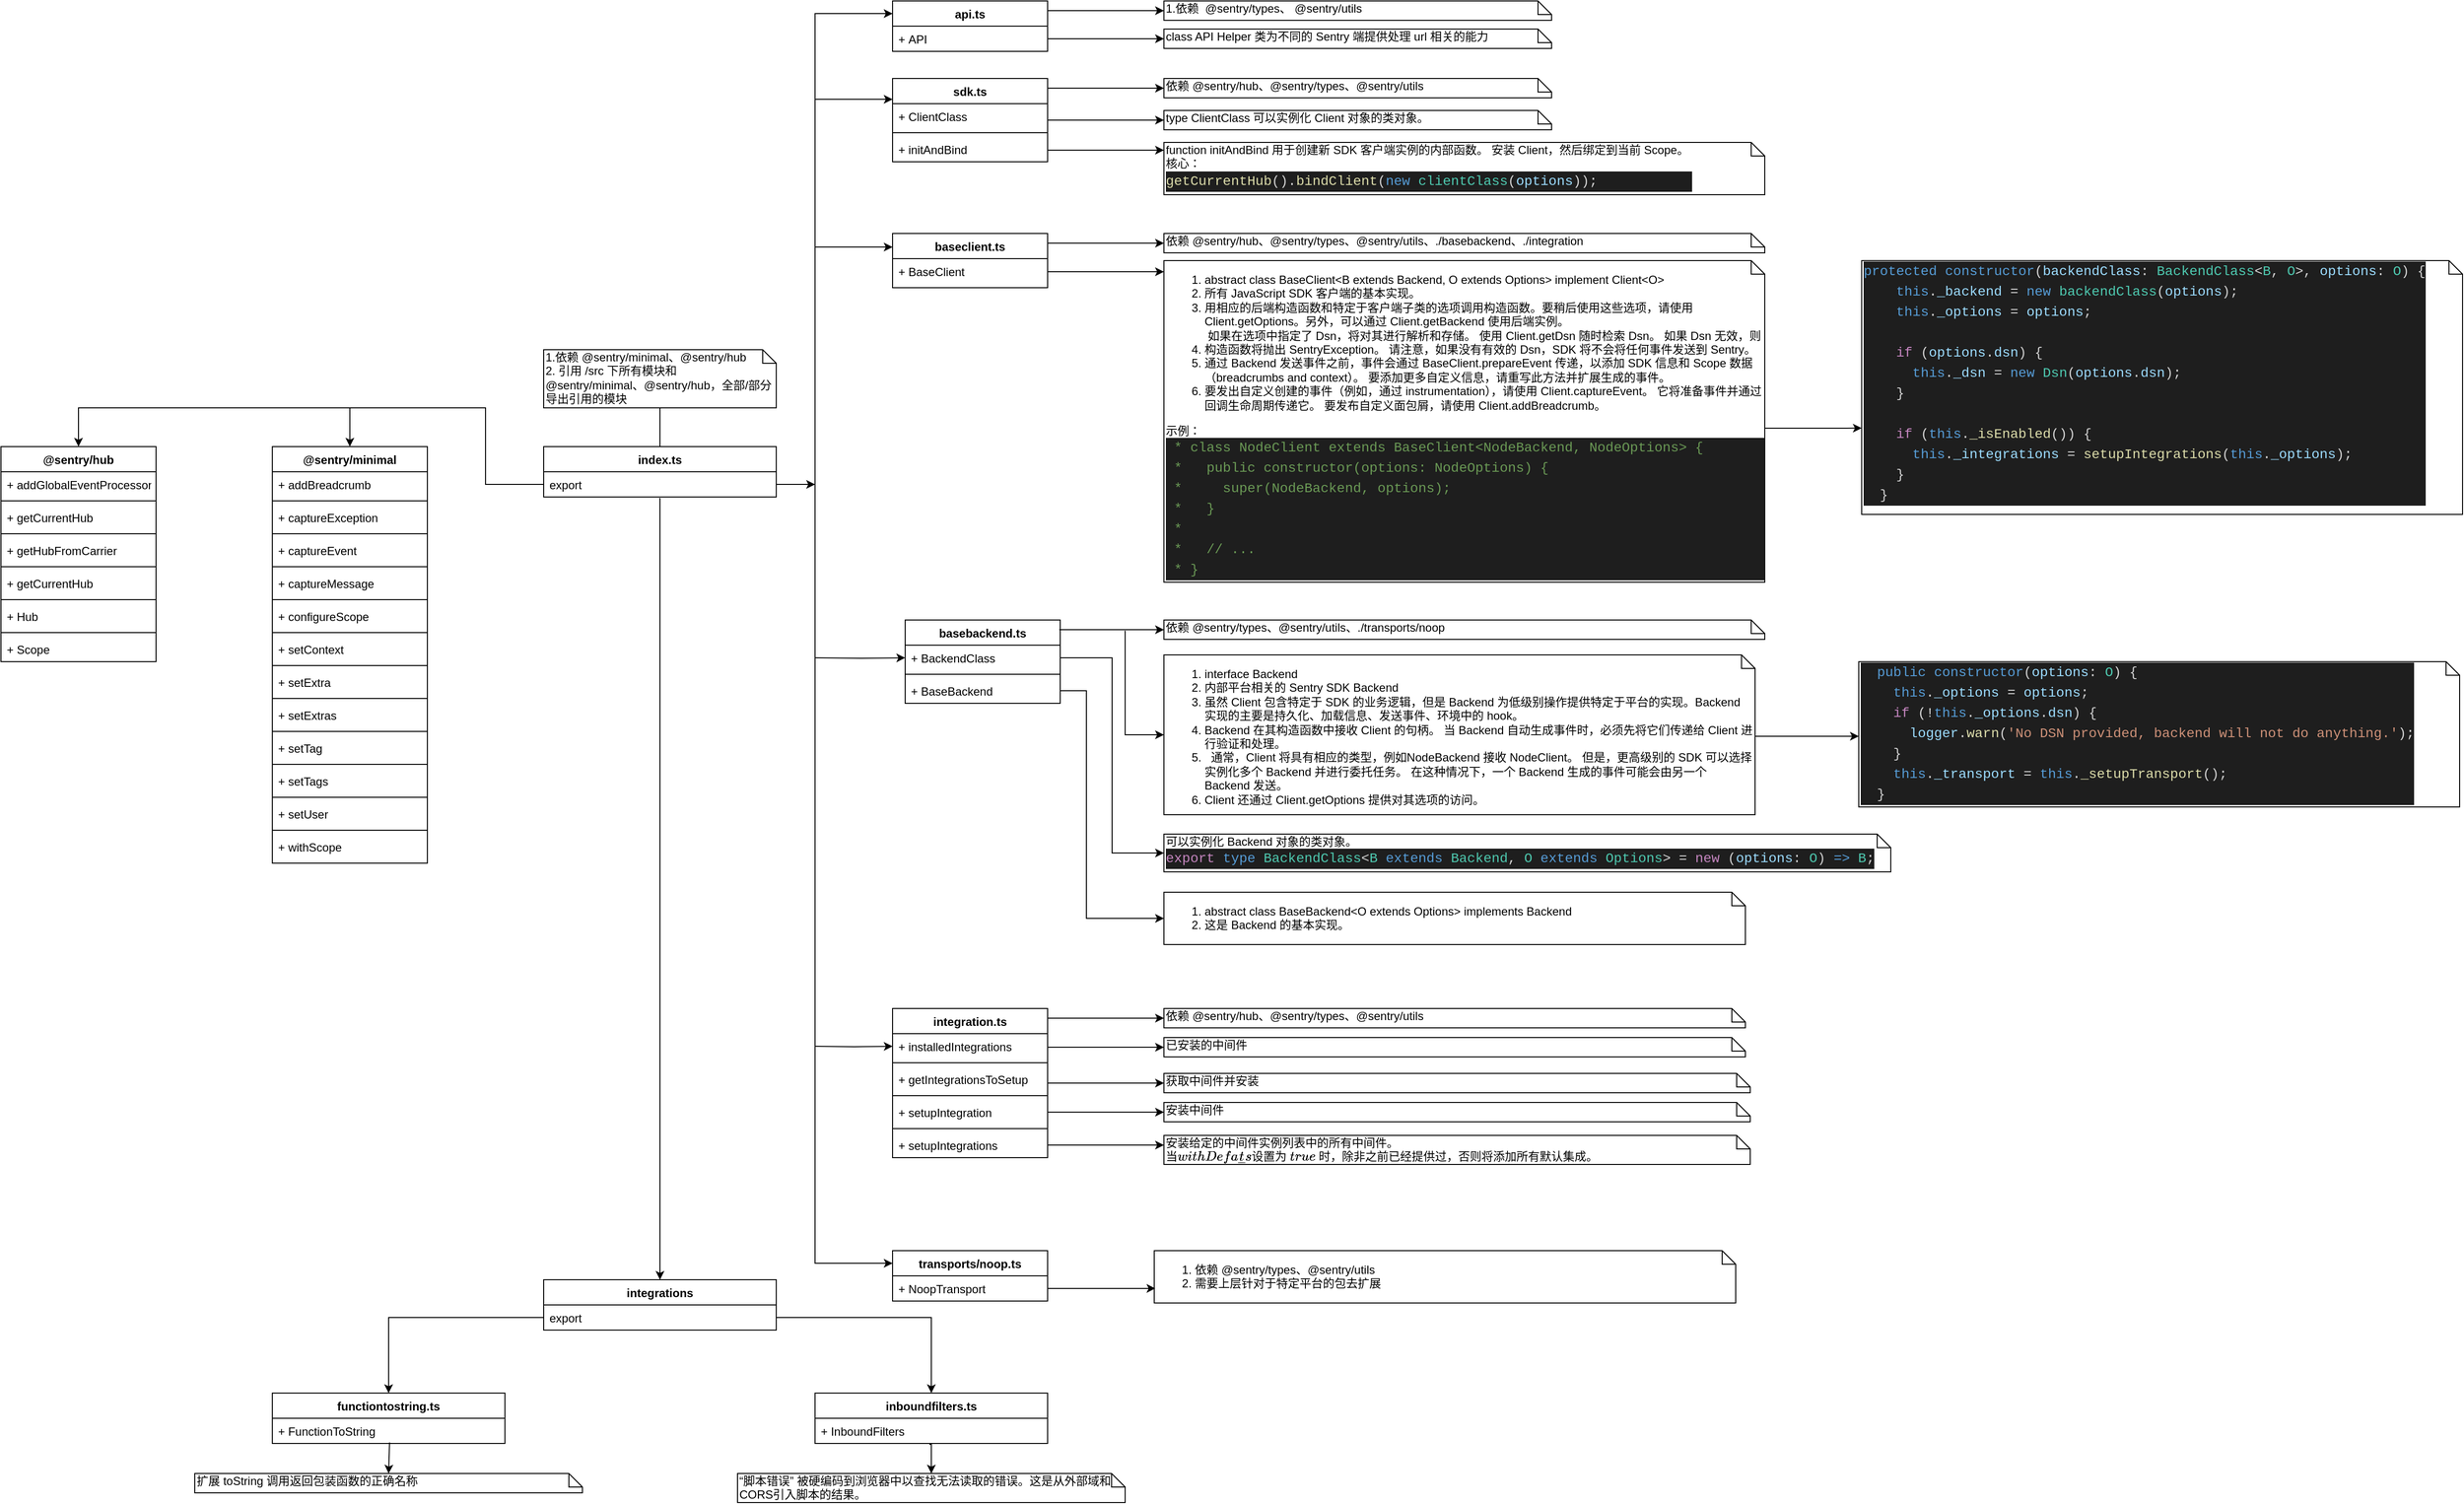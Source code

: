 <mxfile version="12.2.2" type="device" pages="3"><diagram id="4Akznl9gmBZzLKkYP0Aa" name="sentry-core"><mxGraphModel dx="2239" dy="2060" grid="1" gridSize="10" guides="1" tooltips="1" connect="1" arrows="1" fold="1" page="1" pageScale="1" pageWidth="827" pageHeight="1169" math="0" shadow="0"><root><mxCell id="0"/><mxCell id="1" parent="0"/><mxCell id="6yoe_vXBPFfozNztbJLW-100" value="" style="edgeStyle=orthogonalEdgeStyle;rounded=0;orthogonalLoop=1;jettySize=auto;html=1;" parent="1" source="QaM3uQoESZo8vUsjzmXR-10" target="QaM3uQoESZo8vUsjzmXR-22" edge="1"><mxGeometry relative="1" as="geometry"><Array as="points"><mxPoint x="160" y="133"/><mxPoint x="160" y="133"/></Array></mxGeometry></mxCell><mxCell id="QaM3uQoESZo8vUsjzmXR-10" value="1.&lt;span&gt;依赖 @sentry/minimal、@sentry/hub&lt;/span&gt;&lt;br&gt;2. 引用 /src 下所有模块和 @sentry/minimal、@sentry/hub，全部/部分导出引用的模块" style="shape=note;whiteSpace=wrap;html=1;size=14;verticalAlign=top;align=left;spacingTop=-6;" parent="1" vertex="1"><mxGeometry x="40" y="40" width="240" height="60" as="geometry"/></mxCell><mxCell id="QaM3uQoESZo8vUsjzmXR-21" value="index.ts" style="swimlane;fontStyle=1;align=center;verticalAlign=top;childLayout=stackLayout;horizontal=1;startSize=26;horizontalStack=0;resizeParent=1;resizeParentMax=0;resizeLast=0;collapsible=1;marginBottom=0;" parent="1" vertex="1"><mxGeometry x="40" y="140" width="240" height="52" as="geometry"/></mxCell><mxCell id="QaM3uQoESZo8vUsjzmXR-22" value="export" style="text;strokeColor=none;fillColor=none;align=left;verticalAlign=top;spacingLeft=4;spacingRight=4;overflow=hidden;rotatable=0;points=[[0,0.5],[1,0.5]];portConstraint=eastwest;" parent="QaM3uQoESZo8vUsjzmXR-21" vertex="1"><mxGeometry y="26" width="240" height="26" as="geometry"/></mxCell><mxCell id="6yoe_vXBPFfozNztbJLW-98" style="edgeStyle=orthogonalEdgeStyle;rounded=0;orthogonalLoop=1;jettySize=auto;html=1;exitX=0;exitY=0.25;exitDx=0;exitDy=0;entryX=0;entryY=0.25;entryDx=0;entryDy=0;" parent="1" target="QaM3uQoESZo8vUsjzmXR-103" edge="1"><mxGeometry relative="1" as="geometry"><mxPoint x="320" y="462" as="sourcePoint"/><Array as="points"><mxPoint x="320" y="-218"/></Array></mxGeometry></mxCell><mxCell id="6yoe_vXBPFfozNztbJLW-110" style="edgeStyle=orthogonalEdgeStyle;rounded=0;orthogonalLoop=1;jettySize=auto;html=1;exitX=1;exitY=0.25;exitDx=0;exitDy=0;entryX=0;entryY=0.5;entryDx=0;entryDy=0;entryPerimeter=0;" parent="1" source="QaM3uQoESZo8vUsjzmXR-103" target="6yoe_vXBPFfozNztbJLW-103" edge="1"><mxGeometry relative="1" as="geometry"><Array as="points"><mxPoint x="560" y="-230"/></Array></mxGeometry></mxCell><mxCell id="QaM3uQoESZo8vUsjzmXR-103" value="sdk.ts" style="swimlane;fontStyle=1;align=center;verticalAlign=top;childLayout=stackLayout;horizontal=1;startSize=26;horizontalStack=0;resizeParent=1;resizeParentMax=0;resizeLast=0;collapsible=1;marginBottom=0;" parent="1" vertex="1"><mxGeometry x="400" y="-240" width="160" height="86" as="geometry"/></mxCell><mxCell id="QaM3uQoESZo8vUsjzmXR-104" value="+ ClientClass" style="text;strokeColor=none;fillColor=none;align=left;verticalAlign=top;spacingLeft=4;spacingRight=4;overflow=hidden;rotatable=0;points=[[0,0.5],[1,0.5]];portConstraint=eastwest;" parent="QaM3uQoESZo8vUsjzmXR-103" vertex="1"><mxGeometry y="26" width="160" height="26" as="geometry"/></mxCell><mxCell id="QaM3uQoESZo8vUsjzmXR-105" value="" style="line;strokeWidth=1;fillColor=none;align=left;verticalAlign=middle;spacingTop=-1;spacingLeft=3;spacingRight=3;rotatable=0;labelPosition=right;points=[];portConstraint=eastwest;" parent="QaM3uQoESZo8vUsjzmXR-103" vertex="1"><mxGeometry y="52" width="160" height="8" as="geometry"/></mxCell><mxCell id="QaM3uQoESZo8vUsjzmXR-106" value="+ initAndBind" style="text;strokeColor=none;fillColor=none;align=left;verticalAlign=top;spacingLeft=4;spacingRight=4;overflow=hidden;rotatable=0;points=[[0,0.5],[1,0.5]];portConstraint=eastwest;" parent="QaM3uQoESZo8vUsjzmXR-103" vertex="1"><mxGeometry y="60" width="160" height="26" as="geometry"/></mxCell><mxCell id="QaM3uQoESZo8vUsjzmXR-107" value="@sentry/minimal" style="swimlane;fontStyle=1;align=center;verticalAlign=top;childLayout=stackLayout;horizontal=1;startSize=26;horizontalStack=0;resizeParent=1;resizeParentMax=0;resizeLast=0;collapsible=1;marginBottom=0;" parent="1" vertex="1"><mxGeometry x="-240" y="140" width="160" height="430" as="geometry"/></mxCell><mxCell id="QaM3uQoESZo8vUsjzmXR-108" value="+ addBreadcrumb" style="text;strokeColor=none;fillColor=none;align=left;verticalAlign=top;spacingLeft=4;spacingRight=4;overflow=hidden;rotatable=0;points=[[0,0.5],[1,0.5]];portConstraint=eastwest;" parent="QaM3uQoESZo8vUsjzmXR-107" vertex="1"><mxGeometry y="26" width="160" height="26" as="geometry"/></mxCell><mxCell id="QaM3uQoESZo8vUsjzmXR-109" value="" style="line;strokeWidth=1;fillColor=none;align=left;verticalAlign=middle;spacingTop=-1;spacingLeft=3;spacingRight=3;rotatable=0;labelPosition=right;points=[];portConstraint=eastwest;" parent="QaM3uQoESZo8vUsjzmXR-107" vertex="1"><mxGeometry y="52" width="160" height="8" as="geometry"/></mxCell><mxCell id="QaM3uQoESZo8vUsjzmXR-110" value="+ captureException" style="text;strokeColor=none;fillColor=none;align=left;verticalAlign=top;spacingLeft=4;spacingRight=4;overflow=hidden;rotatable=0;points=[[0,0.5],[1,0.5]];portConstraint=eastwest;" parent="QaM3uQoESZo8vUsjzmXR-107" vertex="1"><mxGeometry y="60" width="160" height="26" as="geometry"/></mxCell><mxCell id="QaM3uQoESZo8vUsjzmXR-54" value="" style="line;strokeWidth=1;fillColor=none;align=left;verticalAlign=middle;spacingTop=-1;spacingLeft=3;spacingRight=3;rotatable=0;labelPosition=right;points=[];portConstraint=eastwest;" parent="QaM3uQoESZo8vUsjzmXR-107" vertex="1"><mxGeometry y="86" width="160" height="8" as="geometry"/></mxCell><mxCell id="6yoe_vXBPFfozNztbJLW-53" value="+ captureEvent" style="text;strokeColor=none;fillColor=none;align=left;verticalAlign=top;spacingLeft=4;spacingRight=4;overflow=hidden;rotatable=0;points=[[0,0.5],[1,0.5]];portConstraint=eastwest;" parent="QaM3uQoESZo8vUsjzmXR-107" vertex="1"><mxGeometry y="94" width="160" height="26" as="geometry"/></mxCell><mxCell id="QaM3uQoESZo8vUsjzmXR-64" value="" style="line;strokeWidth=1;fillColor=none;align=left;verticalAlign=middle;spacingTop=-1;spacingLeft=3;spacingRight=3;rotatable=0;labelPosition=right;points=[];portConstraint=eastwest;" parent="QaM3uQoESZo8vUsjzmXR-107" vertex="1"><mxGeometry y="120" width="160" height="8" as="geometry"/></mxCell><mxCell id="QaM3uQoESZo8vUsjzmXR-53" value="+ captureMessage" style="text;strokeColor=none;fillColor=none;align=left;verticalAlign=top;spacingLeft=4;spacingRight=4;overflow=hidden;rotatable=0;points=[[0,0.5],[1,0.5]];portConstraint=eastwest;" parent="QaM3uQoESZo8vUsjzmXR-107" vertex="1"><mxGeometry y="128" width="160" height="26" as="geometry"/></mxCell><mxCell id="QaM3uQoESZo8vUsjzmXR-81" value="" style="line;strokeWidth=1;fillColor=none;align=left;verticalAlign=middle;spacingTop=-1;spacingLeft=3;spacingRight=3;rotatable=0;labelPosition=right;points=[];portConstraint=eastwest;" parent="QaM3uQoESZo8vUsjzmXR-107" vertex="1"><mxGeometry y="154" width="160" height="8" as="geometry"/></mxCell><mxCell id="6yoe_vXBPFfozNztbJLW-54" value="+ configureScope" style="text;strokeColor=none;fillColor=none;align=left;verticalAlign=top;spacingLeft=4;spacingRight=4;overflow=hidden;rotatable=0;points=[[0,0.5],[1,0.5]];portConstraint=eastwest;" parent="QaM3uQoESZo8vUsjzmXR-107" vertex="1"><mxGeometry y="162" width="160" height="26" as="geometry"/></mxCell><mxCell id="QaM3uQoESZo8vUsjzmXR-82" value="" style="line;strokeWidth=1;fillColor=none;align=left;verticalAlign=middle;spacingTop=-1;spacingLeft=3;spacingRight=3;rotatable=0;labelPosition=right;points=[];portConstraint=eastwest;" parent="QaM3uQoESZo8vUsjzmXR-107" vertex="1"><mxGeometry y="188" width="160" height="8" as="geometry"/></mxCell><mxCell id="6yoe_vXBPFfozNztbJLW-55" value="+ setContext" style="text;strokeColor=none;fillColor=none;align=left;verticalAlign=top;spacingLeft=4;spacingRight=4;overflow=hidden;rotatable=0;points=[[0,0.5],[1,0.5]];portConstraint=eastwest;" parent="QaM3uQoESZo8vUsjzmXR-107" vertex="1"><mxGeometry y="196" width="160" height="26" as="geometry"/></mxCell><mxCell id="QaM3uQoESZo8vUsjzmXR-83" value="" style="line;strokeWidth=1;fillColor=none;align=left;verticalAlign=middle;spacingTop=-1;spacingLeft=3;spacingRight=3;rotatable=0;labelPosition=right;points=[];portConstraint=eastwest;" parent="QaM3uQoESZo8vUsjzmXR-107" vertex="1"><mxGeometry y="222" width="160" height="8" as="geometry"/></mxCell><mxCell id="6yoe_vXBPFfozNztbJLW-56" value="+ setExtra" style="text;strokeColor=none;fillColor=none;align=left;verticalAlign=top;spacingLeft=4;spacingRight=4;overflow=hidden;rotatable=0;points=[[0,0.5],[1,0.5]];portConstraint=eastwest;" parent="QaM3uQoESZo8vUsjzmXR-107" vertex="1"><mxGeometry y="230" width="160" height="26" as="geometry"/></mxCell><mxCell id="QaM3uQoESZo8vUsjzmXR-84" value="" style="line;strokeWidth=1;fillColor=none;align=left;verticalAlign=middle;spacingTop=-1;spacingLeft=3;spacingRight=3;rotatable=0;labelPosition=right;points=[];portConstraint=eastwest;" parent="QaM3uQoESZo8vUsjzmXR-107" vertex="1"><mxGeometry y="256" width="160" height="8" as="geometry"/></mxCell><mxCell id="6yoe_vXBPFfozNztbJLW-57" value="+ setExtras" style="text;strokeColor=none;fillColor=none;align=left;verticalAlign=top;spacingLeft=4;spacingRight=4;overflow=hidden;rotatable=0;points=[[0,0.5],[1,0.5]];portConstraint=eastwest;" parent="QaM3uQoESZo8vUsjzmXR-107" vertex="1"><mxGeometry y="264" width="160" height="26" as="geometry"/></mxCell><mxCell id="QaM3uQoESZo8vUsjzmXR-85" value="" style="line;strokeWidth=1;fillColor=none;align=left;verticalAlign=middle;spacingTop=-1;spacingLeft=3;spacingRight=3;rotatable=0;labelPosition=right;points=[];portConstraint=eastwest;" parent="QaM3uQoESZo8vUsjzmXR-107" vertex="1"><mxGeometry y="290" width="160" height="8" as="geometry"/></mxCell><mxCell id="6yoe_vXBPFfozNztbJLW-58" value="+ setTag" style="text;strokeColor=none;fillColor=none;align=left;verticalAlign=top;spacingLeft=4;spacingRight=4;overflow=hidden;rotatable=0;points=[[0,0.5],[1,0.5]];portConstraint=eastwest;" parent="QaM3uQoESZo8vUsjzmXR-107" vertex="1"><mxGeometry y="298" width="160" height="26" as="geometry"/></mxCell><mxCell id="QaM3uQoESZo8vUsjzmXR-86" value="" style="line;strokeWidth=1;fillColor=none;align=left;verticalAlign=middle;spacingTop=-1;spacingLeft=3;spacingRight=3;rotatable=0;labelPosition=right;points=[];portConstraint=eastwest;" parent="QaM3uQoESZo8vUsjzmXR-107" vertex="1"><mxGeometry y="324" width="160" height="8" as="geometry"/></mxCell><mxCell id="6yoe_vXBPFfozNztbJLW-59" value="+ setTags" style="text;strokeColor=none;fillColor=none;align=left;verticalAlign=top;spacingLeft=4;spacingRight=4;overflow=hidden;rotatable=0;points=[[0,0.5],[1,0.5]];portConstraint=eastwest;" parent="QaM3uQoESZo8vUsjzmXR-107" vertex="1"><mxGeometry y="332" width="160" height="26" as="geometry"/></mxCell><mxCell id="6yoe_vXBPFfozNztbJLW-67" value="" style="line;strokeWidth=1;fillColor=none;align=left;verticalAlign=middle;spacingTop=-1;spacingLeft=3;spacingRight=3;rotatable=0;labelPosition=right;points=[];portConstraint=eastwest;" parent="QaM3uQoESZo8vUsjzmXR-107" vertex="1"><mxGeometry y="358" width="160" height="8" as="geometry"/></mxCell><mxCell id="6yoe_vXBPFfozNztbJLW-60" value="+ setUser" style="text;strokeColor=none;fillColor=none;align=left;verticalAlign=top;spacingLeft=4;spacingRight=4;overflow=hidden;rotatable=0;points=[[0,0.5],[1,0.5]];portConstraint=eastwest;" parent="QaM3uQoESZo8vUsjzmXR-107" vertex="1"><mxGeometry y="366" width="160" height="26" as="geometry"/></mxCell><mxCell id="6yoe_vXBPFfozNztbJLW-69" value="" style="line;strokeWidth=1;fillColor=none;align=left;verticalAlign=middle;spacingTop=-1;spacingLeft=3;spacingRight=3;rotatable=0;labelPosition=right;points=[];portConstraint=eastwest;" parent="QaM3uQoESZo8vUsjzmXR-107" vertex="1"><mxGeometry y="392" width="160" height="8" as="geometry"/></mxCell><mxCell id="6yoe_vXBPFfozNztbJLW-61" value="+ withScope" style="text;strokeColor=none;fillColor=none;align=left;verticalAlign=top;spacingLeft=4;spacingRight=4;overflow=hidden;rotatable=0;points=[[0,0.5],[1,0.5]];portConstraint=eastwest;" parent="QaM3uQoESZo8vUsjzmXR-107" vertex="1"><mxGeometry y="400" width="160" height="30" as="geometry"/></mxCell><mxCell id="6yoe_vXBPFfozNztbJLW-6" value="@sentry/hub" style="swimlane;fontStyle=1;align=center;verticalAlign=top;childLayout=stackLayout;horizontal=1;startSize=26;horizontalStack=0;resizeParent=1;resizeParentMax=0;resizeLast=0;collapsible=1;marginBottom=0;" parent="1" vertex="1"><mxGeometry x="-520" y="140" width="160" height="222" as="geometry"/></mxCell><mxCell id="6yoe_vXBPFfozNztbJLW-7" value="+ addGlobalEventProcessor" style="text;strokeColor=none;fillColor=none;align=left;verticalAlign=top;spacingLeft=4;spacingRight=4;overflow=hidden;rotatable=0;points=[[0,0.5],[1,0.5]];portConstraint=eastwest;" parent="6yoe_vXBPFfozNztbJLW-6" vertex="1"><mxGeometry y="26" width="160" height="26" as="geometry"/></mxCell><mxCell id="6yoe_vXBPFfozNztbJLW-8" value="" style="line;strokeWidth=1;fillColor=none;align=left;verticalAlign=middle;spacingTop=-1;spacingLeft=3;spacingRight=3;rotatable=0;labelPosition=right;points=[];portConstraint=eastwest;" parent="6yoe_vXBPFfozNztbJLW-6" vertex="1"><mxGeometry y="52" width="160" height="8" as="geometry"/></mxCell><mxCell id="6yoe_vXBPFfozNztbJLW-9" value="+ getCurrentHub" style="text;strokeColor=none;fillColor=none;align=left;verticalAlign=top;spacingLeft=4;spacingRight=4;overflow=hidden;rotatable=0;points=[[0,0.5],[1,0.5]];portConstraint=eastwest;" parent="6yoe_vXBPFfozNztbJLW-6" vertex="1"><mxGeometry y="60" width="160" height="26" as="geometry"/></mxCell><mxCell id="6yoe_vXBPFfozNztbJLW-3" value="" style="line;strokeWidth=1;fillColor=none;align=left;verticalAlign=middle;spacingTop=-1;spacingLeft=3;spacingRight=3;rotatable=0;labelPosition=right;points=[];portConstraint=eastwest;" parent="6yoe_vXBPFfozNztbJLW-6" vertex="1"><mxGeometry y="86" width="160" height="8" as="geometry"/></mxCell><mxCell id="6yoe_vXBPFfozNztbJLW-71" value="+ getHubFromCarrier" style="text;strokeColor=none;fillColor=none;align=left;verticalAlign=top;spacingLeft=4;spacingRight=4;overflow=hidden;rotatable=0;points=[[0,0.5],[1,0.5]];portConstraint=eastwest;" parent="6yoe_vXBPFfozNztbJLW-6" vertex="1"><mxGeometry y="94" width="160" height="26" as="geometry"/></mxCell><mxCell id="QaM3uQoESZo8vUsjzmXR-88" value="" style="line;strokeWidth=1;fillColor=none;align=left;verticalAlign=middle;spacingTop=-1;spacingLeft=3;spacingRight=3;rotatable=0;labelPosition=right;points=[];portConstraint=eastwest;" parent="6yoe_vXBPFfozNztbJLW-6" vertex="1"><mxGeometry y="120" width="160" height="8" as="geometry"/></mxCell><mxCell id="6yoe_vXBPFfozNztbJLW-72" value="+ getCurrentHub" style="text;strokeColor=none;fillColor=none;align=left;verticalAlign=top;spacingLeft=4;spacingRight=4;overflow=hidden;rotatable=0;points=[[0,0.5],[1,0.5]];portConstraint=eastwest;" parent="6yoe_vXBPFfozNztbJLW-6" vertex="1"><mxGeometry y="128" width="160" height="26" as="geometry"/></mxCell><mxCell id="QaM3uQoESZo8vUsjzmXR-90" value="" style="line;strokeWidth=1;fillColor=none;align=left;verticalAlign=middle;spacingTop=-1;spacingLeft=3;spacingRight=3;rotatable=0;labelPosition=right;points=[];portConstraint=eastwest;" parent="6yoe_vXBPFfozNztbJLW-6" vertex="1"><mxGeometry y="154" width="160" height="8" as="geometry"/></mxCell><mxCell id="6yoe_vXBPFfozNztbJLW-73" value="+ Hub" style="text;strokeColor=none;fillColor=none;align=left;verticalAlign=top;spacingLeft=4;spacingRight=4;overflow=hidden;rotatable=0;points=[[0,0.5],[1,0.5]];portConstraint=eastwest;" parent="6yoe_vXBPFfozNztbJLW-6" vertex="1"><mxGeometry y="162" width="160" height="26" as="geometry"/></mxCell><mxCell id="QaM3uQoESZo8vUsjzmXR-89" value="" style="line;strokeWidth=1;fillColor=none;align=left;verticalAlign=middle;spacingTop=-1;spacingLeft=3;spacingRight=3;rotatable=0;labelPosition=right;points=[];portConstraint=eastwest;" parent="6yoe_vXBPFfozNztbJLW-6" vertex="1"><mxGeometry y="188" width="160" height="8" as="geometry"/></mxCell><mxCell id="6yoe_vXBPFfozNztbJLW-74" value="+ Scope" style="text;strokeColor=none;fillColor=none;align=left;verticalAlign=top;spacingLeft=4;spacingRight=4;overflow=hidden;rotatable=0;points=[[0,0.5],[1,0.5]];portConstraint=eastwest;" parent="6yoe_vXBPFfozNztbJLW-6" vertex="1"><mxGeometry y="196" width="160" height="26" as="geometry"/></mxCell><mxCell id="6yoe_vXBPFfozNztbJLW-70" style="edgeStyle=orthogonalEdgeStyle;rounded=0;orthogonalLoop=1;jettySize=auto;html=1;exitX=0;exitY=0.5;exitDx=0;exitDy=0;entryX=0.5;entryY=0;entryDx=0;entryDy=0;" parent="1" source="QaM3uQoESZo8vUsjzmXR-22" target="QaM3uQoESZo8vUsjzmXR-107" edge="1"><mxGeometry relative="1" as="geometry"><Array as="points"><mxPoint x="-20" y="179"/><mxPoint x="-20" y="100"/><mxPoint x="-160" y="100"/></Array></mxGeometry></mxCell><mxCell id="6yoe_vXBPFfozNztbJLW-75" style="edgeStyle=orthogonalEdgeStyle;rounded=0;orthogonalLoop=1;jettySize=auto;html=1;exitX=0;exitY=0.5;exitDx=0;exitDy=0;entryX=0.5;entryY=0;entryDx=0;entryDy=0;" parent="1" source="QaM3uQoESZo8vUsjzmXR-22" target="6yoe_vXBPFfozNztbJLW-6" edge="1"><mxGeometry relative="1" as="geometry"><Array as="points"><mxPoint x="-20" y="179"/><mxPoint x="-20" y="100"/><mxPoint x="-440" y="100"/></Array></mxGeometry></mxCell><mxCell id="6yoe_vXBPFfozNztbJLW-102" style="edgeStyle=orthogonalEdgeStyle;rounded=0;orthogonalLoop=1;jettySize=auto;html=1;exitX=1;exitY=0.5;exitDx=0;exitDy=0;entryX=0;entryY=0.5;entryDx=0;entryDy=0;entryPerimeter=0;" parent="1" source="6yoe_vXBPFfozNztbJLW-76" target="6yoe_vXBPFfozNztbJLW-101" edge="1"><mxGeometry relative="1" as="geometry"><Array as="points"><mxPoint x="560" y="-310"/></Array></mxGeometry></mxCell><mxCell id="6yoe_vXBPFfozNztbJLW-76" value="api.ts" style="swimlane;fontStyle=1;align=center;verticalAlign=top;childLayout=stackLayout;horizontal=1;startSize=26;horizontalStack=0;resizeParent=1;resizeParentMax=0;resizeLast=0;collapsible=1;marginBottom=0;" parent="1" vertex="1"><mxGeometry x="400" y="-320" width="160" height="52" as="geometry"/></mxCell><mxCell id="6yoe_vXBPFfozNztbJLW-77" value="+ API" style="text;strokeColor=none;fillColor=none;align=left;verticalAlign=top;spacingLeft=4;spacingRight=4;overflow=hidden;rotatable=0;points=[[0,0.5],[1,0.5]];portConstraint=eastwest;" parent="6yoe_vXBPFfozNztbJLW-76" vertex="1"><mxGeometry y="26" width="160" height="26" as="geometry"/></mxCell><mxCell id="6yoe_vXBPFfozNztbJLW-80" style="edgeStyle=orthogonalEdgeStyle;rounded=0;orthogonalLoop=1;jettySize=auto;html=1;entryX=0;entryY=0.25;entryDx=0;entryDy=0;" parent="1" target="6yoe_vXBPFfozNztbJLW-76" edge="1"><mxGeometry relative="1" as="geometry"><mxPoint x="320" y="180" as="sourcePoint"/><Array as="points"><mxPoint x="320" y="-307"/></Array></mxGeometry></mxCell><mxCell id="6yoe_vXBPFfozNztbJLW-94" style="edgeStyle=orthogonalEdgeStyle;rounded=0;orthogonalLoop=1;jettySize=auto;html=1;exitX=0;exitY=0.25;exitDx=0;exitDy=0;entryX=0;entryY=0.25;entryDx=0;entryDy=0;" parent="1" target="6yoe_vXBPFfozNztbJLW-81" edge="1"><mxGeometry relative="1" as="geometry"><mxPoint x="320" y="253" as="sourcePoint"/><Array as="points"><mxPoint x="320" y="-66"/></Array></mxGeometry></mxCell><mxCell id="6yoe_vXBPFfozNztbJLW-81" value="baseclient.ts" style="swimlane;fontStyle=1;align=center;verticalAlign=top;childLayout=stackLayout;horizontal=1;startSize=26;horizontalStack=0;resizeParent=1;resizeParentMax=0;resizeLast=0;collapsible=1;marginBottom=0;" parent="1" vertex="1"><mxGeometry x="400" y="-80" width="160" height="56" as="geometry"/></mxCell><mxCell id="6yoe_vXBPFfozNztbJLW-82" value="+ BaseClient" style="text;strokeColor=none;fillColor=none;align=left;verticalAlign=top;spacingLeft=4;spacingRight=4;overflow=hidden;rotatable=0;points=[[0,0.5],[1,0.5]];portConstraint=eastwest;" parent="6yoe_vXBPFfozNztbJLW-81" vertex="1"><mxGeometry y="26" width="160" height="30" as="geometry"/></mxCell><mxCell id="6yoe_vXBPFfozNztbJLW-87" value="basebackend.ts" style="swimlane;fontStyle=1;align=center;verticalAlign=top;childLayout=stackLayout;horizontal=1;startSize=26;horizontalStack=0;resizeParent=1;resizeParentMax=0;resizeLast=0;collapsible=1;marginBottom=0;" parent="1" vertex="1"><mxGeometry x="413" y="319" width="160" height="86" as="geometry"/></mxCell><mxCell id="6yoe_vXBPFfozNztbJLW-88" value="+ BackendClass" style="text;strokeColor=none;fillColor=none;align=left;verticalAlign=top;spacingLeft=4;spacingRight=4;overflow=hidden;rotatable=0;points=[[0,0.5],[1,0.5]];portConstraint=eastwest;" parent="6yoe_vXBPFfozNztbJLW-87" vertex="1"><mxGeometry y="26" width="160" height="26" as="geometry"/></mxCell><mxCell id="6yoe_vXBPFfozNztbJLW-89" value="" style="line;strokeWidth=1;fillColor=none;align=left;verticalAlign=middle;spacingTop=-1;spacingLeft=3;spacingRight=3;rotatable=0;labelPosition=right;points=[];portConstraint=eastwest;" parent="6yoe_vXBPFfozNztbJLW-87" vertex="1"><mxGeometry y="52" width="160" height="8" as="geometry"/></mxCell><mxCell id="6yoe_vXBPFfozNztbJLW-90" value="+ BaseBackend" style="text;strokeColor=none;fillColor=none;align=left;verticalAlign=top;spacingLeft=4;spacingRight=4;overflow=hidden;rotatable=0;points=[[0,0.5],[1,0.5]];portConstraint=eastwest;" parent="6yoe_vXBPFfozNztbJLW-87" vertex="1"><mxGeometry y="60" width="160" height="26" as="geometry"/></mxCell><mxCell id="6yoe_vXBPFfozNztbJLW-99" style="edgeStyle=orthogonalEdgeStyle;rounded=0;orthogonalLoop=1;jettySize=auto;html=1;entryX=0;entryY=0.25;entryDx=0;entryDy=0;exitX=1;exitY=0.5;exitDx=0;exitDy=0;" parent="1" source="QaM3uQoESZo8vUsjzmXR-22" target="6yoe_vXBPFfozNztbJLW-91" edge="1"><mxGeometry relative="1" as="geometry"><mxPoint x="310" y="450" as="sourcePoint"/><Array as="points"><mxPoint x="320" y="179"/><mxPoint x="320" y="983"/></Array></mxGeometry></mxCell><mxCell id="6yoe_vXBPFfozNztbJLW-91" value="transports/noop.ts" style="swimlane;fontStyle=1;align=center;verticalAlign=top;childLayout=stackLayout;horizontal=1;startSize=26;horizontalStack=0;resizeParent=1;resizeParentMax=0;resizeLast=0;collapsible=1;marginBottom=0;" parent="1" vertex="1"><mxGeometry x="400" y="970" width="160" height="52" as="geometry"/></mxCell><mxCell id="6yoe_vXBPFfozNztbJLW-92" value="+ NoopTransport" style="text;strokeColor=none;fillColor=none;align=left;verticalAlign=top;spacingLeft=4;spacingRight=4;overflow=hidden;rotatable=0;points=[[0,0.5],[1,0.5]];portConstraint=eastwest;" parent="6yoe_vXBPFfozNztbJLW-91" vertex="1"><mxGeometry y="26" width="160" height="26" as="geometry"/></mxCell><mxCell id="6yoe_vXBPFfozNztbJLW-101" value="1.依赖&amp;nbsp; @sentry/types、 @sentry/utils&lt;span&gt;&lt;br&gt;&lt;br&gt;&lt;/span&gt;" style="shape=note;whiteSpace=wrap;html=1;size=14;verticalAlign=top;align=left;spacingTop=-6;" parent="1" vertex="1"><mxGeometry x="680" y="-320" width="400" height="20" as="geometry"/></mxCell><mxCell id="6yoe_vXBPFfozNztbJLW-103" value="&lt;span&gt;&lt;div&gt;依赖 @sentry/hub、@sentry/types、@sentry/utils&lt;/div&gt;&lt;div&gt;&lt;br&gt;&lt;/div&gt;&lt;/span&gt;" style="shape=note;whiteSpace=wrap;html=1;size=14;verticalAlign=top;align=left;spacingTop=-6;" parent="1" vertex="1"><mxGeometry x="680" y="-240" width="400" height="20" as="geometry"/></mxCell><mxCell id="6yoe_vXBPFfozNztbJLW-105" value="class API&amp;nbsp;&lt;span&gt;Helper 类为不同的 Sentry 端提供处理 url 相关的能力&lt;br&gt;&lt;br&gt;&lt;/span&gt;" style="shape=note;whiteSpace=wrap;html=1;size=14;verticalAlign=top;align=left;spacingTop=-6;" parent="1" vertex="1"><mxGeometry x="680" y="-291" width="400" height="20" as="geometry"/></mxCell><mxCell id="6yoe_vXBPFfozNztbJLW-106" style="edgeStyle=orthogonalEdgeStyle;rounded=0;orthogonalLoop=1;jettySize=auto;html=1;exitX=1;exitY=0.5;exitDx=0;exitDy=0;entryX=0;entryY=0.5;entryDx=0;entryDy=0;entryPerimeter=0;" parent="1" source="6yoe_vXBPFfozNztbJLW-77" target="6yoe_vXBPFfozNztbJLW-105" edge="1"><mxGeometry relative="1" as="geometry"/></mxCell><mxCell id="6yoe_vXBPFfozNztbJLW-108" value="&lt;span&gt;function initAndBind 用于创建新 SDK 客户端实例的内部函数。 安装 Client，然后绑定到当前 Scope。&amp;nbsp;&lt;br&gt;核心：&lt;br&gt;&lt;/span&gt;&lt;div style=&quot;color: rgb(212 , 212 , 212) ; background-color: rgb(30 , 30 , 30) ; font-family: &amp;#34;menlo&amp;#34; , &amp;#34;monaco&amp;#34; , &amp;#34;courier new&amp;#34; , monospace ; font-size: 14px ; line-height: 21px ; white-space: pre&quot;&gt;&lt;span style=&quot;color: #dcdcaa&quot;&gt;getCurrentHub&lt;/span&gt;().&lt;span style=&quot;color: #dcdcaa&quot;&gt;bindClient&lt;/span&gt;(&lt;span style=&quot;color: #569cd6&quot;&gt;new&lt;/span&gt; &lt;span style=&quot;color: #4ec9b0&quot;&gt;clientClass&lt;/span&gt;(&lt;span style=&quot;color: #9cdcfe&quot;&gt;options&lt;/span&gt;));&lt;/div&gt;" style="shape=note;whiteSpace=wrap;html=1;size=14;verticalAlign=top;align=left;spacingTop=-6;" parent="1" vertex="1"><mxGeometry x="680" y="-174" width="620" height="54" as="geometry"/></mxCell><mxCell id="6yoe_vXBPFfozNztbJLW-109" value="&lt;span&gt;&lt;div&gt;type ClientClass 可以实例化 Client 对象的类对象。&lt;br&gt;&lt;/div&gt;&lt;/span&gt;" style="shape=note;whiteSpace=wrap;html=1;size=14;verticalAlign=top;align=left;spacingTop=-6;" parent="1" vertex="1"><mxGeometry x="680" y="-207" width="400" height="20" as="geometry"/></mxCell><mxCell id="6yoe_vXBPFfozNztbJLW-111" style="edgeStyle=orthogonalEdgeStyle;rounded=0;orthogonalLoop=1;jettySize=auto;html=1;exitX=1;exitY=0.25;exitDx=0;exitDy=0;entryX=0;entryY=0.5;entryDx=0;entryDy=0;entryPerimeter=0;" parent="1" edge="1"><mxGeometry relative="1" as="geometry"><mxPoint x="560" y="-185" as="sourcePoint"/><mxPoint x="680" y="-197" as="targetPoint"/><Array as="points"><mxPoint x="560" y="-197"/></Array></mxGeometry></mxCell><mxCell id="6yoe_vXBPFfozNztbJLW-112" style="edgeStyle=orthogonalEdgeStyle;rounded=0;orthogonalLoop=1;jettySize=auto;html=1;exitX=1;exitY=0.25;exitDx=0;exitDy=0;entryX=0;entryY=0.5;entryDx=0;entryDy=0;entryPerimeter=0;" parent="1" edge="1"><mxGeometry relative="1" as="geometry"><mxPoint x="560" y="-154" as="sourcePoint"/><mxPoint x="680" y="-166" as="targetPoint"/><Array as="points"><mxPoint x="560" y="-166"/></Array></mxGeometry></mxCell><mxCell id="6yoe_vXBPFfozNztbJLW-113" value="&lt;span&gt;&lt;div&gt;依赖 @sentry/hub、@sentry/types、@sentry/utils、./basebackend、./integration&lt;/div&gt;&lt;/span&gt;" style="shape=note;whiteSpace=wrap;html=1;size=14;verticalAlign=top;align=left;spacingTop=-6;" parent="1" vertex="1"><mxGeometry x="680" y="-80" width="620" height="20" as="geometry"/></mxCell><mxCell id="6yoe_vXBPFfozNztbJLW-121" style="edgeStyle=orthogonalEdgeStyle;rounded=0;orthogonalLoop=1;jettySize=auto;html=1;exitX=0;exitY=0;exitDx=620;exitDy=173;exitPerimeter=0;entryX=0;entryY=0.66;entryDx=0;entryDy=0;entryPerimeter=0;" parent="1" source="6yoe_vXBPFfozNztbJLW-114" target="6yoe_vXBPFfozNztbJLW-120" edge="1"><mxGeometry relative="1" as="geometry"/></mxCell><mxCell id="6yoe_vXBPFfozNztbJLW-114" value="&lt;ol&gt;&lt;li&gt;&lt;span&gt;abstract class BaseClient&amp;lt;B extends Backend, O extends Options&amp;gt; implement Client&amp;lt;O&amp;gt;&lt;/span&gt;&lt;/li&gt;&lt;li&gt;&lt;span&gt;所有 JavaScript SDK 客户端的基本实现。&lt;/span&gt;&lt;/li&gt;&lt;li&gt;&lt;span&gt;用相应的后端构造函数和特定于客户端子类的选项调用构造函数。要稍后使用这些选项，请使用 Client.getOptions。另外，可以通过 Client.getBackend 使用后端实例。&lt;/span&gt;&lt;/li&gt;&lt;li&gt;&lt;span&gt;&lt;div&gt;&amp;nbsp;如果在选项中指定了 Dsn，将对其进行解析和存储。 使用&amp;nbsp;&lt;span&gt;Client.getDsn 随时检索 Dsn。 如果 Dsn 无效，则构造函数将抛出 SentryException。 请注意，如果没有有效的 Dsn，SDK 将不会将任何事件发送到 Sentry。&lt;/span&gt;&lt;/div&gt;&lt;/span&gt;&lt;/li&gt;&lt;li&gt;通过 Backend 发送事件之前，事件会通过 BaseClient.prepareEvent 传递，以添加 SDK 信息和 Scope 数据（breadcrumbs and context）。 要添加更多自定义信息，请重写此方法并扩展生成的事件。&lt;/li&gt;&lt;li&gt;要发出自定义创建的事件（例如，通过 instrumentation），请使用 Client.captureEvent。 它将准备事件并通过回调生命周期传递它。 要发布自定义面包屑，请使用 Client.addBreadcrumb。&lt;/li&gt;&lt;/ol&gt;示例：&lt;br&gt;&lt;div style=&quot;color: rgb(212 , 212 , 212) ; background-color: rgb(30 , 30 , 30) ; font-family: &amp;#34;menlo&amp;#34; , &amp;#34;monaco&amp;#34; , &amp;#34;courier new&amp;#34; , monospace ; font-size: 14px ; line-height: 21px ; white-space: pre&quot;&gt;&lt;div&gt;&lt;span style=&quot;color: #6a9955&quot;&gt; * class NodeClient extends BaseClient&amp;lt;NodeBackend, NodeOptions&amp;gt; {&lt;/span&gt;&lt;/div&gt;&lt;div&gt;&lt;span style=&quot;color: #6a9955&quot;&gt; *   public constructor(options: NodeOptions) {&lt;/span&gt;&lt;/div&gt;&lt;div&gt;&lt;span style=&quot;color: #6a9955&quot;&gt; *     super(NodeBackend, options);&lt;/span&gt;&lt;/div&gt;&lt;div&gt;&lt;span style=&quot;color: #6a9955&quot;&gt; *   }&lt;/span&gt;&lt;/div&gt;&lt;div&gt;&lt;span style=&quot;color: #6a9955&quot;&gt; *&lt;/span&gt;&lt;/div&gt;&lt;div&gt;&lt;span style=&quot;color: #6a9955&quot;&gt; *   // ...&lt;/span&gt;&lt;/div&gt;&lt;div&gt;&lt;span style=&quot;color: #6a9955&quot;&gt; * }&lt;/span&gt;&lt;/div&gt;&lt;/div&gt;" style="shape=note;whiteSpace=wrap;html=1;size=14;verticalAlign=top;align=left;spacingTop=-6;" parent="1" vertex="1"><mxGeometry x="680" y="-52" width="620" height="332" as="geometry"/></mxCell><mxCell id="6yoe_vXBPFfozNztbJLW-115" style="edgeStyle=orthogonalEdgeStyle;rounded=0;orthogonalLoop=1;jettySize=auto;html=1;entryX=0;entryY=0.5;entryDx=0;entryDy=0;entryPerimeter=0;" parent="1" edge="1"><mxGeometry relative="1" as="geometry"><mxPoint x="560" y="-66" as="sourcePoint"/><mxPoint x="680" y="-70" as="targetPoint"/><Array as="points"><mxPoint x="560" y="-70"/></Array></mxGeometry></mxCell><mxCell id="6yoe_vXBPFfozNztbJLW-116" style="edgeStyle=orthogonalEdgeStyle;rounded=0;orthogonalLoop=1;jettySize=auto;html=1;entryX=0;entryY=0.5;entryDx=0;entryDy=0;entryPerimeter=0;" parent="1" edge="1"><mxGeometry relative="1" as="geometry"><mxPoint x="560" y="-40.5" as="sourcePoint"/><mxPoint x="680" y="-40.5" as="targetPoint"/><Array as="points"><mxPoint x="560" y="-40.5"/></Array></mxGeometry></mxCell><mxCell id="6yoe_vXBPFfozNztbJLW-127" style="edgeStyle=orthogonalEdgeStyle;rounded=0;orthogonalLoop=1;jettySize=auto;html=1;exitX=0.994;exitY=0.116;exitDx=0;exitDy=0;exitPerimeter=0;entryX=0;entryY=0.5;entryDx=0;entryDy=0;entryPerimeter=0;" parent="1" source="6yoe_vXBPFfozNztbJLW-87" target="6yoe_vXBPFfozNztbJLW-117" edge="1"><mxGeometry relative="1" as="geometry"/></mxCell><mxCell id="6yoe_vXBPFfozNztbJLW-117" value="&lt;span&gt;&lt;div&gt;依赖 @sentry/types、@sentry/utils、./transports/noop&lt;/div&gt;&lt;/span&gt;" style="shape=note;whiteSpace=wrap;html=1;size=14;verticalAlign=top;align=left;spacingTop=-6;" parent="1" vertex="1"><mxGeometry x="680" y="319" width="620" height="20" as="geometry"/></mxCell><mxCell id="6yoe_vXBPFfozNztbJLW-128" style="edgeStyle=orthogonalEdgeStyle;rounded=0;orthogonalLoop=1;jettySize=auto;html=1;exitX=0;exitY=0.5;exitDx=0;exitDy=0;exitPerimeter=0;entryX=0;entryY=0.5;entryDx=0;entryDy=0;entryPerimeter=0;" parent="1" target="6yoe_vXBPFfozNztbJLW-119" edge="1"><mxGeometry relative="1" as="geometry"><mxPoint x="640" y="330" as="sourcePoint"/><Array as="points"><mxPoint x="640" y="438"/></Array></mxGeometry></mxCell><mxCell id="6yoe_vXBPFfozNztbJLW-119" value="&lt;ol&gt;&lt;li&gt;&lt;span&gt;interface Backend&amp;nbsp;&lt;/span&gt;&lt;/li&gt;&lt;li&gt;内部平台相关的 Sentry SDK Backend&lt;/li&gt;&lt;li&gt;虽然 Client 包含特定于 SDK 的业务逻辑，但是 Backend 为低级别操作提供特定于平台的实现。Backend 实现的主要是持久化、加载信息、发送事件、环境中的 hook。&lt;/li&gt;&lt;li&gt;Backend 在其构造函数中接收 Client 的句柄。 当 Backend 自动生成事件时，必须先将它们传递给 Client 进行验证和处理。&lt;br&gt;&lt;/li&gt;&lt;li&gt;&amp;nbsp; 通常，Client 将具有相应的类型，例如NodeBackend 接收 NodeClient。 但是，更高级别的 SDK 可以选择实例化多个 Backend 并进行委托任务。 在这种情况下，一个 Backend 生成的事件可能会由另一个 Backend 发送。&lt;br&gt;&lt;/li&gt;&lt;li&gt;Client 还通过 Client.getOptions 提供对其选项的访问。&lt;br&gt;&lt;/li&gt;&lt;/ol&gt;" style="shape=note;whiteSpace=wrap;html=1;size=14;verticalAlign=top;align=left;spacingTop=-6;" parent="1" vertex="1"><mxGeometry x="680" y="355" width="610" height="165" as="geometry"/></mxCell><mxCell id="6yoe_vXBPFfozNztbJLW-120" value="&lt;div&gt;&lt;div style=&quot;color: rgb(212 , 212 , 212) ; background-color: rgb(30 , 30 , 30) ; font-family: &amp;#34;menlo&amp;#34; , &amp;#34;monaco&amp;#34; , &amp;#34;courier new&amp;#34; , monospace ; font-size: 14px ; line-height: 21px ; white-space: pre&quot;&gt;&lt;div&gt;&lt;span style=&quot;color: #569cd6&quot;&gt;protected&lt;/span&gt; &lt;span style=&quot;color: #569cd6&quot;&gt;constructor&lt;/span&gt;(&lt;span style=&quot;color: #9cdcfe&quot;&gt;backendClass&lt;/span&gt;: &lt;span style=&quot;color: #4ec9b0&quot;&gt;BackendClass&lt;/span&gt;&amp;lt;&lt;span style=&quot;color: #4ec9b0&quot;&gt;B&lt;/span&gt;, &lt;span style=&quot;color: #4ec9b0&quot;&gt;O&lt;/span&gt;&amp;gt;, &lt;span style=&quot;color: #9cdcfe&quot;&gt;options&lt;/span&gt;: &lt;span style=&quot;color: #4ec9b0&quot;&gt;O&lt;/span&gt;) {&lt;/div&gt;&lt;div&gt;    &lt;span style=&quot;color: #569cd6&quot;&gt;this&lt;/span&gt;.&lt;span style=&quot;color: #9cdcfe&quot;&gt;_backend&lt;/span&gt; = &lt;span style=&quot;color: #569cd6&quot;&gt;new&lt;/span&gt; &lt;span style=&quot;color: #4ec9b0&quot;&gt;backendClass&lt;/span&gt;(&lt;span style=&quot;color: #9cdcfe&quot;&gt;options&lt;/span&gt;);&lt;/div&gt;&lt;div&gt;    &lt;span style=&quot;color: #569cd6&quot;&gt;this&lt;/span&gt;.&lt;span style=&quot;color: #9cdcfe&quot;&gt;_options&lt;/span&gt; = &lt;span style=&quot;color: #9cdcfe&quot;&gt;options&lt;/span&gt;;&lt;/div&gt;&lt;br&gt;&lt;div&gt;    &lt;span style=&quot;color: #c586c0&quot;&gt;if&lt;/span&gt; (&lt;span style=&quot;color: #9cdcfe&quot;&gt;options&lt;/span&gt;.&lt;span style=&quot;color: #9cdcfe&quot;&gt;dsn&lt;/span&gt;) {&lt;/div&gt;&lt;div&gt;      &lt;span style=&quot;color: #569cd6&quot;&gt;this&lt;/span&gt;.&lt;span style=&quot;color: #9cdcfe&quot;&gt;_dsn&lt;/span&gt; = &lt;span style=&quot;color: #569cd6&quot;&gt;new&lt;/span&gt; &lt;span style=&quot;color: #4ec9b0&quot;&gt;Dsn&lt;/span&gt;(&lt;span style=&quot;color: #9cdcfe&quot;&gt;options&lt;/span&gt;.&lt;span style=&quot;color: #9cdcfe&quot;&gt;dsn&lt;/span&gt;);&lt;/div&gt;&lt;div&gt;    }&lt;/div&gt;&lt;br&gt;&lt;div&gt;    &lt;span style=&quot;color: #c586c0&quot;&gt;if&lt;/span&gt; (&lt;span style=&quot;color: #569cd6&quot;&gt;this&lt;/span&gt;.&lt;span style=&quot;color: #dcdcaa&quot;&gt;_isEnabled&lt;/span&gt;()) {&lt;/div&gt;&lt;div&gt;      &lt;span style=&quot;color: #569cd6&quot;&gt;this&lt;/span&gt;.&lt;span style=&quot;color: #9cdcfe&quot;&gt;_integrations&lt;/span&gt; = &lt;span style=&quot;color: #dcdcaa&quot;&gt;setupIntegrations&lt;/span&gt;(&lt;span style=&quot;color: #569cd6&quot;&gt;this&lt;/span&gt;.&lt;span style=&quot;color: #9cdcfe&quot;&gt;_options&lt;/span&gt;);&lt;/div&gt;&lt;div&gt;    }&lt;/div&gt;&lt;div&gt;  }&lt;/div&gt;&lt;/div&gt;&lt;/div&gt;" style="shape=note;whiteSpace=wrap;html=1;size=14;verticalAlign=top;align=left;spacingTop=-6;" parent="1" vertex="1"><mxGeometry x="1400" y="-52" width="620" height="262" as="geometry"/></mxCell><mxCell id="6yoe_vXBPFfozNztbJLW-122" value="&lt;ol&gt;&lt;li&gt;abstract class BaseBackend&amp;lt;O extends Options&amp;gt; implements Backend&lt;/li&gt;&lt;li&gt;这是 Backend 的基本实现。&lt;br&gt;&lt;/li&gt;&lt;/ol&gt;" style="shape=note;whiteSpace=wrap;html=1;size=14;verticalAlign=top;align=left;spacingTop=-6;" parent="1" vertex="1"><mxGeometry x="680" y="600" width="600" height="54" as="geometry"/></mxCell><mxCell id="6yoe_vXBPFfozNztbJLW-124" style="edgeStyle=orthogonalEdgeStyle;rounded=0;orthogonalLoop=1;jettySize=auto;html=1;exitX=1;exitY=0.5;exitDx=0;exitDy=0;" parent="1" source="QaM3uQoESZo8vUsjzmXR-22" edge="1"><mxGeometry relative="1" as="geometry"><mxPoint x="320" y="179" as="targetPoint"/></mxGeometry></mxCell><mxCell id="6yoe_vXBPFfozNztbJLW-126" style="edgeStyle=orthogonalEdgeStyle;rounded=0;orthogonalLoop=1;jettySize=auto;html=1;exitX=0;exitY=0.5;exitDx=0;exitDy=0;entryX=0;entryY=0.5;entryDx=0;entryDy=0;" parent="1" target="6yoe_vXBPFfozNztbJLW-88" edge="1"><mxGeometry relative="1" as="geometry"><mxPoint x="320" y="358" as="sourcePoint"/></mxGeometry></mxCell><mxCell id="6yoe_vXBPFfozNztbJLW-129" value="&lt;span&gt;可以实例化 Backend 对象的类对象。&lt;br&gt;&lt;/span&gt;&lt;div style=&quot;color: rgb(212 , 212 , 212) ; background-color: rgb(30 , 30 , 30) ; font-family: &amp;#34;menlo&amp;#34; , &amp;#34;monaco&amp;#34; , &amp;#34;courier new&amp;#34; , monospace ; font-size: 14px ; line-height: 21px ; white-space: pre&quot;&gt;&lt;span style=&quot;color: #c586c0&quot;&gt;export&lt;/span&gt; &lt;span style=&quot;color: #569cd6&quot;&gt;type&lt;/span&gt; &lt;span style=&quot;color: #4ec9b0&quot;&gt;BackendClass&lt;/span&gt;&amp;lt;&lt;span style=&quot;color: #4ec9b0&quot;&gt;B&lt;/span&gt; &lt;span style=&quot;color: #569cd6&quot;&gt;extends&lt;/span&gt; &lt;span style=&quot;color: #4ec9b0&quot;&gt;Backend&lt;/span&gt;, &lt;span style=&quot;color: #4ec9b0&quot;&gt;O&lt;/span&gt; &lt;span style=&quot;color: #569cd6&quot;&gt;extends&lt;/span&gt; &lt;span style=&quot;color: #4ec9b0&quot;&gt;Options&lt;/span&gt;&amp;gt; = &lt;span style=&quot;color: #c586c0&quot;&gt;new&lt;/span&gt; (&lt;span style=&quot;color: #9cdcfe&quot;&gt;options&lt;/span&gt;: &lt;span style=&quot;color: #4ec9b0&quot;&gt;O&lt;/span&gt;) &lt;span style=&quot;color: #569cd6&quot;&gt;=&amp;gt;&lt;/span&gt; &lt;span style=&quot;color: #4ec9b0&quot;&gt;B&lt;/span&gt;;&lt;/div&gt;" style="shape=note;whiteSpace=wrap;html=1;size=14;verticalAlign=top;align=left;spacingTop=-6;" parent="1" vertex="1"><mxGeometry x="680" y="540" width="750" height="39" as="geometry"/></mxCell><mxCell id="6yoe_vXBPFfozNztbJLW-130" style="edgeStyle=orthogonalEdgeStyle;rounded=0;orthogonalLoop=1;jettySize=auto;html=1;exitX=1;exitY=0.5;exitDx=0;exitDy=0;entryX=0;entryY=0.5;entryDx=0;entryDy=0;entryPerimeter=0;" parent="1" source="6yoe_vXBPFfozNztbJLW-88" target="6yoe_vXBPFfozNztbJLW-129" edge="1"><mxGeometry relative="1" as="geometry"/></mxCell><mxCell id="6yoe_vXBPFfozNztbJLW-131" style="edgeStyle=orthogonalEdgeStyle;rounded=0;orthogonalLoop=1;jettySize=auto;html=1;exitX=1;exitY=0.5;exitDx=0;exitDy=0;entryX=0;entryY=0.5;entryDx=0;entryDy=0;entryPerimeter=0;" parent="1" source="6yoe_vXBPFfozNztbJLW-90" target="6yoe_vXBPFfozNztbJLW-122" edge="1"><mxGeometry relative="1" as="geometry"><Array as="points"><mxPoint x="600" y="392"/><mxPoint x="600" y="627"/></Array></mxGeometry></mxCell><mxCell id="6yoe_vXBPFfozNztbJLW-132" value="&lt;div style=&quot;color: rgb(212 , 212 , 212) ; background-color: rgb(30 , 30 , 30) ; font-family: &amp;#34;menlo&amp;#34; , &amp;#34;monaco&amp;#34; , &amp;#34;courier new&amp;#34; , monospace ; font-size: 14px ; line-height: 21px ; white-space: pre&quot;&gt;&lt;div style=&quot;font-family: &amp;#34;menlo&amp;#34; , &amp;#34;monaco&amp;#34; , &amp;#34;courier new&amp;#34; , monospace ; line-height: 21px&quot;&gt;&lt;div&gt;  &lt;span style=&quot;color: #569cd6&quot;&gt;public&lt;/span&gt; &lt;span style=&quot;color: #569cd6&quot;&gt;constructor&lt;/span&gt;(&lt;span style=&quot;color: #9cdcfe&quot;&gt;options&lt;/span&gt;: &lt;span style=&quot;color: #4ec9b0&quot;&gt;O&lt;/span&gt;) {&lt;/div&gt;&lt;div&gt;    &lt;span style=&quot;color: #569cd6&quot;&gt;this&lt;/span&gt;.&lt;span style=&quot;color: #9cdcfe&quot;&gt;_options&lt;/span&gt; = &lt;span style=&quot;color: #9cdcfe&quot;&gt;options&lt;/span&gt;;&lt;/div&gt;&lt;div&gt;    &lt;span style=&quot;color: #c586c0&quot;&gt;if&lt;/span&gt; (!&lt;span style=&quot;color: #569cd6&quot;&gt;this&lt;/span&gt;.&lt;span style=&quot;color: #9cdcfe&quot;&gt;_options&lt;/span&gt;.&lt;span style=&quot;color: #9cdcfe&quot;&gt;dsn&lt;/span&gt;) {&lt;/div&gt;&lt;div&gt;      &lt;span style=&quot;color: #9cdcfe&quot;&gt;logger&lt;/span&gt;.&lt;span style=&quot;color: #dcdcaa&quot;&gt;warn&lt;/span&gt;(&lt;span style=&quot;color: #ce9178&quot;&gt;'No DSN provided, backend will not do anything.'&lt;/span&gt;);&lt;/div&gt;&lt;div&gt;    }&lt;/div&gt;&lt;div&gt;    &lt;span style=&quot;color: #569cd6&quot;&gt;this&lt;/span&gt;.&lt;span style=&quot;color: #9cdcfe&quot;&gt;_transport&lt;/span&gt; = &lt;span style=&quot;color: #569cd6&quot;&gt;this&lt;/span&gt;.&lt;span style=&quot;color: #dcdcaa&quot;&gt;_setupTransport&lt;/span&gt;();&lt;/div&gt;&lt;div&gt;  }&lt;/div&gt;&lt;/div&gt;&lt;/div&gt;" style="shape=note;whiteSpace=wrap;html=1;size=14;verticalAlign=top;align=left;spacingTop=-6;" parent="1" vertex="1"><mxGeometry x="1397" y="362" width="620" height="150" as="geometry"/></mxCell><mxCell id="6yoe_vXBPFfozNztbJLW-133" style="edgeStyle=orthogonalEdgeStyle;rounded=0;orthogonalLoop=1;jettySize=auto;html=1;exitX=1;exitY=0.509;exitDx=0;exitDy=0;exitPerimeter=0;entryX=0;entryY=0.66;entryDx=0;entryDy=0;entryPerimeter=0;" parent="1" source="6yoe_vXBPFfozNztbJLW-119" edge="1"><mxGeometry relative="1" as="geometry"><mxPoint x="1297" y="439" as="sourcePoint"/><mxPoint x="1397" y="439" as="targetPoint"/></mxGeometry></mxCell><mxCell id="6yoe_vXBPFfozNztbJLW-134" value="&lt;ol&gt;&lt;li&gt;依赖 @sentry/types、@sentry/utils&lt;/li&gt;&lt;li&gt;需要上层针对于特定平台的包去扩展&lt;br&gt;&lt;/li&gt;&lt;/ol&gt;" style="shape=note;whiteSpace=wrap;html=1;size=14;verticalAlign=top;align=left;spacingTop=-6;" parent="1" vertex="1"><mxGeometry x="670" y="970" width="600" height="54" as="geometry"/></mxCell><mxCell id="6yoe_vXBPFfozNztbJLW-135" style="edgeStyle=orthogonalEdgeStyle;rounded=0;orthogonalLoop=1;jettySize=auto;html=1;exitX=1;exitY=0.5;exitDx=0;exitDy=0;entryX=0.002;entryY=0.722;entryDx=0;entryDy=0;entryPerimeter=0;" parent="1" source="6yoe_vXBPFfozNztbJLW-92" target="6yoe_vXBPFfozNztbJLW-134" edge="1"><mxGeometry relative="1" as="geometry"/></mxCell><mxCell id="6yoe_vXBPFfozNztbJLW-136" value="integration.ts" style="swimlane;fontStyle=1;align=center;verticalAlign=top;childLayout=stackLayout;horizontal=1;startSize=26;horizontalStack=0;resizeParent=1;resizeParentMax=0;resizeLast=0;collapsible=1;marginBottom=0;" parent="1" vertex="1"><mxGeometry x="400" y="720" width="160" height="154" as="geometry"/></mxCell><mxCell id="6yoe_vXBPFfozNztbJLW-137" value="+ installedIntegrations" style="text;strokeColor=none;fillColor=none;align=left;verticalAlign=top;spacingLeft=4;spacingRight=4;overflow=hidden;rotatable=0;points=[[0,0.5],[1,0.5]];portConstraint=eastwest;" parent="6yoe_vXBPFfozNztbJLW-136" vertex="1"><mxGeometry y="26" width="160" height="26" as="geometry"/></mxCell><mxCell id="6yoe_vXBPFfozNztbJLW-145" value="" style="line;strokeWidth=1;fillColor=none;align=left;verticalAlign=middle;spacingTop=-1;spacingLeft=3;spacingRight=3;rotatable=0;labelPosition=right;points=[];portConstraint=eastwest;" parent="6yoe_vXBPFfozNztbJLW-136" vertex="1"><mxGeometry y="52" width="160" height="8" as="geometry"/></mxCell><mxCell id="6yoe_vXBPFfozNztbJLW-143" value="+ getIntegrationsToSetup" style="text;strokeColor=none;fillColor=none;align=left;verticalAlign=top;spacingLeft=4;spacingRight=4;overflow=hidden;rotatable=0;points=[[0,0.5],[1,0.5]];portConstraint=eastwest;" parent="6yoe_vXBPFfozNztbJLW-136" vertex="1"><mxGeometry y="60" width="160" height="26" as="geometry"/></mxCell><mxCell id="6yoe_vXBPFfozNztbJLW-146" value="" style="line;strokeWidth=1;fillColor=none;align=left;verticalAlign=middle;spacingTop=-1;spacingLeft=3;spacingRight=3;rotatable=0;labelPosition=right;points=[];portConstraint=eastwest;" parent="6yoe_vXBPFfozNztbJLW-136" vertex="1"><mxGeometry y="86" width="160" height="8" as="geometry"/></mxCell><mxCell id="6yoe_vXBPFfozNztbJLW-144" value="+ setupIntegration" style="text;strokeColor=none;fillColor=none;align=left;verticalAlign=top;spacingLeft=4;spacingRight=4;overflow=hidden;rotatable=0;points=[[0,0.5],[1,0.5]];portConstraint=eastwest;" parent="6yoe_vXBPFfozNztbJLW-136" vertex="1"><mxGeometry y="94" width="160" height="26" as="geometry"/></mxCell><mxCell id="6yoe_vXBPFfozNztbJLW-148" value="" style="line;strokeWidth=1;fillColor=none;align=left;verticalAlign=middle;spacingTop=-1;spacingLeft=3;spacingRight=3;rotatable=0;labelPosition=right;points=[];portConstraint=eastwest;" parent="6yoe_vXBPFfozNztbJLW-136" vertex="1"><mxGeometry y="120" width="160" height="8" as="geometry"/></mxCell><mxCell id="6yoe_vXBPFfozNztbJLW-147" value="+ setupIntegrations" style="text;strokeColor=none;fillColor=none;align=left;verticalAlign=top;spacingLeft=4;spacingRight=4;overflow=hidden;rotatable=0;points=[[0,0.5],[1,0.5]];portConstraint=eastwest;" parent="6yoe_vXBPFfozNztbJLW-136" vertex="1"><mxGeometry y="128" width="160" height="26" as="geometry"/></mxCell><mxCell id="6yoe_vXBPFfozNztbJLW-156" style="edgeStyle=orthogonalEdgeStyle;rounded=0;orthogonalLoop=1;jettySize=auto;html=1;entryX=0;entryY=0.5;entryDx=0;entryDy=0;entryPerimeter=0;" parent="1" target="6yoe_vXBPFfozNztbJLW-138" edge="1"><mxGeometry relative="1" as="geometry"><mxPoint x="560" y="730" as="sourcePoint"/><Array as="points"><mxPoint x="590" y="730"/><mxPoint x="590" y="730"/></Array></mxGeometry></mxCell><mxCell id="6yoe_vXBPFfozNztbJLW-138" value="&lt;span&gt;依赖 @sentry/hub、@sentry/types、@sentry/utils&lt;/span&gt;" style="shape=note;whiteSpace=wrap;html=1;size=14;verticalAlign=top;align=left;spacingTop=-6;" parent="1" vertex="1"><mxGeometry x="680" y="720" width="600" height="20" as="geometry"/></mxCell><mxCell id="6yoe_vXBPFfozNztbJLW-140" value="&lt;div&gt;获取中间件并安装&lt;br&gt;&lt;/div&gt;" style="shape=note;whiteSpace=wrap;html=1;size=14;verticalAlign=top;align=left;spacingTop=-6;" parent="1" vertex="1"><mxGeometry x="680" y="787" width="605" height="20" as="geometry"/></mxCell><mxCell id="6yoe_vXBPFfozNztbJLW-142" value="已安装的中间件" style="shape=note;whiteSpace=wrap;html=1;size=14;verticalAlign=top;align=left;spacingTop=-6;" parent="1" vertex="1"><mxGeometry x="680" y="750" width="600" height="20" as="geometry"/></mxCell><mxCell id="6yoe_vXBPFfozNztbJLW-150" value="安装&lt;span&gt;给定的中间件实例列表中的所有中间件。&lt;/span&gt;&lt;br&gt;&lt;div&gt;当`withDefaults`设置为 `true` 时，除非之前已经提供过，否则将添加所有默认集成。&lt;br&gt;&lt;/div&gt;" style="shape=note;whiteSpace=wrap;html=1;size=14;verticalAlign=top;align=left;spacingTop=-6;" parent="1" vertex="1"><mxGeometry x="680" y="851" width="605" height="30" as="geometry"/></mxCell><mxCell id="6yoe_vXBPFfozNztbJLW-153" style="edgeStyle=orthogonalEdgeStyle;rounded=0;orthogonalLoop=1;jettySize=auto;html=1;exitX=1;exitY=0.5;exitDx=0;exitDy=0;entryX=0;entryY=0.5;entryDx=0;entryDy=0;entryPerimeter=0;" parent="1" source="6yoe_vXBPFfozNztbJLW-143" target="6yoe_vXBPFfozNztbJLW-142" edge="1"><mxGeometry relative="1" as="geometry"><Array as="points"><mxPoint x="560" y="760"/></Array></mxGeometry></mxCell><mxCell id="6yoe_vXBPFfozNztbJLW-154" style="edgeStyle=orthogonalEdgeStyle;rounded=0;orthogonalLoop=1;jettySize=auto;html=1;exitX=1;exitY=0.5;exitDx=0;exitDy=0;entryX=0;entryY=0.5;entryDx=0;entryDy=0;entryPerimeter=0;" parent="1" source="6yoe_vXBPFfozNztbJLW-144" target="6yoe_vXBPFfozNztbJLW-140" edge="1"><mxGeometry relative="1" as="geometry"><Array as="points"><mxPoint x="560" y="797"/></Array></mxGeometry></mxCell><mxCell id="6yoe_vXBPFfozNztbJLW-155" style="edgeStyle=orthogonalEdgeStyle;rounded=0;orthogonalLoop=1;jettySize=auto;html=1;exitX=1;exitY=0.5;exitDx=0;exitDy=0;" parent="1" source="6yoe_vXBPFfozNztbJLW-147" edge="1"><mxGeometry relative="1" as="geometry"><mxPoint x="680" y="861" as="targetPoint"/><Array as="points"><mxPoint x="680" y="861"/></Array></mxGeometry></mxCell><mxCell id="6yoe_vXBPFfozNztbJLW-157" value="&lt;div&gt;安装中间件&lt;br&gt;&lt;/div&gt;" style="shape=note;whiteSpace=wrap;html=1;size=14;verticalAlign=top;align=left;spacingTop=-6;" parent="1" vertex="1"><mxGeometry x="680" y="817" width="605" height="20" as="geometry"/></mxCell><mxCell id="6yoe_vXBPFfozNztbJLW-160" style="edgeStyle=orthogonalEdgeStyle;rounded=0;orthogonalLoop=1;jettySize=auto;html=1;exitX=1;exitY=0.5;exitDx=0;exitDy=0;entryX=0;entryY=0.5;entryDx=0;entryDy=0;entryPerimeter=0;" parent="1" source="6yoe_vXBPFfozNztbJLW-144" target="6yoe_vXBPFfozNztbJLW-157" edge="1"><mxGeometry relative="1" as="geometry"/></mxCell><mxCell id="6yoe_vXBPFfozNztbJLW-161" style="edgeStyle=orthogonalEdgeStyle;rounded=0;orthogonalLoop=1;jettySize=auto;html=1;exitX=0;exitY=0.5;exitDx=0;exitDy=0;entryX=0;entryY=0.5;entryDx=0;entryDy=0;" parent="1" target="6yoe_vXBPFfozNztbJLW-137" edge="1"><mxGeometry relative="1" as="geometry"><mxPoint x="320" y="759" as="sourcePoint"/></mxGeometry></mxCell><mxCell id="6yoe_vXBPFfozNztbJLW-162" value="integrations" style="swimlane;fontStyle=1;align=center;verticalAlign=top;childLayout=stackLayout;horizontal=1;startSize=26;horizontalStack=0;resizeParent=1;resizeParentMax=0;resizeLast=0;collapsible=1;marginBottom=0;" parent="1" vertex="1"><mxGeometry x="40" y="1000" width="240" height="52" as="geometry"><mxRectangle x="40" y="1010" width="90" height="26" as="alternateBounds"/></mxGeometry></mxCell><mxCell id="6yoe_vXBPFfozNztbJLW-163" value="export" style="text;strokeColor=none;fillColor=none;align=left;verticalAlign=top;spacingLeft=4;spacingRight=4;overflow=hidden;rotatable=0;points=[[0,0.5],[1,0.5]];portConstraint=eastwest;" parent="6yoe_vXBPFfozNztbJLW-162" vertex="1"><mxGeometry y="26" width="240" height="26" as="geometry"/></mxCell><mxCell id="6yoe_vXBPFfozNztbJLW-166" style="edgeStyle=orthogonalEdgeStyle;rounded=0;orthogonalLoop=1;jettySize=auto;html=1;exitX=0.5;exitY=1.038;exitDx=0;exitDy=0;entryX=0.5;entryY=0;entryDx=0;entryDy=0;exitPerimeter=0;" parent="1" source="QaM3uQoESZo8vUsjzmXR-22" target="6yoe_vXBPFfozNztbJLW-162" edge="1"><mxGeometry relative="1" as="geometry"/></mxCell><mxCell id="6yoe_vXBPFfozNztbJLW-167" value="functiontostring.ts" style="swimlane;fontStyle=1;align=center;verticalAlign=top;childLayout=stackLayout;horizontal=1;startSize=26;horizontalStack=0;resizeParent=1;resizeParentMax=0;resizeLast=0;collapsible=1;marginBottom=0;" parent="1" vertex="1"><mxGeometry x="-240" y="1117" width="240" height="52" as="geometry"><mxRectangle x="40" y="1010" width="90" height="26" as="alternateBounds"/></mxGeometry></mxCell><mxCell id="6yoe_vXBPFfozNztbJLW-168" value="+ FunctionToString" style="text;strokeColor=none;fillColor=none;align=left;verticalAlign=top;spacingLeft=4;spacingRight=4;overflow=hidden;rotatable=0;points=[[0,0.5],[1,0.5]];portConstraint=eastwest;" parent="6yoe_vXBPFfozNztbJLW-167" vertex="1"><mxGeometry y="26" width="240" height="26" as="geometry"/></mxCell><mxCell id="6yoe_vXBPFfozNztbJLW-169" value="inboundfilters.ts" style="swimlane;fontStyle=1;align=center;verticalAlign=top;childLayout=stackLayout;horizontal=1;startSize=26;horizontalStack=0;resizeParent=1;resizeParentMax=0;resizeLast=0;collapsible=1;marginBottom=0;" parent="1" vertex="1"><mxGeometry x="320" y="1117" width="240" height="52" as="geometry"><mxRectangle x="40" y="1010" width="90" height="26" as="alternateBounds"/></mxGeometry></mxCell><mxCell id="6yoe_vXBPFfozNztbJLW-170" value="+ InboundFilters" style="text;strokeColor=none;fillColor=none;align=left;verticalAlign=top;spacingLeft=4;spacingRight=4;overflow=hidden;rotatable=0;points=[[0,0.5],[1,0.5]];portConstraint=eastwest;" parent="6yoe_vXBPFfozNztbJLW-169" vertex="1"><mxGeometry y="26" width="240" height="26" as="geometry"/></mxCell><mxCell id="6yoe_vXBPFfozNztbJLW-171" style="edgeStyle=orthogonalEdgeStyle;rounded=0;orthogonalLoop=1;jettySize=auto;html=1;exitX=0;exitY=0.5;exitDx=0;exitDy=0;entryX=0.5;entryY=0;entryDx=0;entryDy=0;" parent="1" source="6yoe_vXBPFfozNztbJLW-163" target="6yoe_vXBPFfozNztbJLW-167" edge="1"><mxGeometry relative="1" as="geometry"/></mxCell><mxCell id="6yoe_vXBPFfozNztbJLW-172" style="edgeStyle=orthogonalEdgeStyle;rounded=0;orthogonalLoop=1;jettySize=auto;html=1;exitX=1;exitY=0.5;exitDx=0;exitDy=0;entryX=0.5;entryY=0;entryDx=0;entryDy=0;" parent="1" source="6yoe_vXBPFfozNztbJLW-163" target="6yoe_vXBPFfozNztbJLW-169" edge="1"><mxGeometry relative="1" as="geometry"/></mxCell><mxCell id="6yoe_vXBPFfozNztbJLW-173" value="&lt;div&gt;“脚本错误” 被硬编码到浏览器中以查找无法读取的错误。这是从外部域和CORS引入脚本的结果。&lt;br&gt;&lt;/div&gt;" style="shape=note;whiteSpace=wrap;html=1;size=14;verticalAlign=top;align=left;spacingTop=-6;" parent="1" vertex="1"><mxGeometry x="240" y="1200" width="400" height="30" as="geometry"/></mxCell><mxCell id="6yoe_vXBPFfozNztbJLW-174" value="&lt;div&gt;扩展 toString 调用返回包装函数的正确名称&lt;br&gt;&lt;/div&gt;" style="shape=note;whiteSpace=wrap;html=1;size=14;verticalAlign=top;align=left;spacingTop=-6;" parent="1" vertex="1"><mxGeometry x="-320" y="1200" width="400" height="20" as="geometry"/></mxCell><mxCell id="6yoe_vXBPFfozNztbJLW-175" style="edgeStyle=orthogonalEdgeStyle;rounded=0;orthogonalLoop=1;jettySize=auto;html=1;exitX=0.504;exitY=0.962;exitDx=0;exitDy=0;exitPerimeter=0;entryX=0.5;entryY=0;entryDx=0;entryDy=0;entryPerimeter=0;" parent="1" source="6yoe_vXBPFfozNztbJLW-168" target="6yoe_vXBPFfozNztbJLW-174" edge="1"><mxGeometry relative="1" as="geometry"/></mxCell><mxCell id="6yoe_vXBPFfozNztbJLW-176" style="edgeStyle=orthogonalEdgeStyle;rounded=0;orthogonalLoop=1;jettySize=auto;html=1;exitX=0.492;exitY=1.038;exitDx=0;exitDy=0;exitPerimeter=0;entryX=0.5;entryY=0;entryDx=0;entryDy=0;entryPerimeter=0;" parent="1" source="6yoe_vXBPFfozNztbJLW-170" target="6yoe_vXBPFfozNztbJLW-173" edge="1"><mxGeometry relative="1" as="geometry"/></mxCell></root></mxGraphModel></diagram><diagram id="xtQVjAxY1fUbTtVtMHMD" name="sentry-hub"><mxGraphModel dx="1412" dy="2060" grid="1" gridSize="10" guides="1" tooltips="1" connect="1" arrows="1" fold="1" page="1" pageScale="1" pageWidth="827" pageHeight="1169" math="0" shadow="0"><root><mxCell id="tJBGUeWBnCHgFEjXHp2r-0"/><mxCell id="tJBGUeWBnCHgFEjXHp2r-1" parent="tJBGUeWBnCHgFEjXHp2r-0"/><mxCell id="tJBGUeWBnCHgFEjXHp2r-15" style="edgeStyle=orthogonalEdgeStyle;rounded=0;orthogonalLoop=1;jettySize=auto;html=1;exitX=0.5;exitY=1;exitDx=0;exitDy=0;exitPerimeter=0;" parent="tJBGUeWBnCHgFEjXHp2r-1" source="tJBGUeWBnCHgFEjXHp2r-2" target="tJBGUeWBnCHgFEjXHp2r-4" edge="1"><mxGeometry relative="1" as="geometry"/></mxCell><mxCell id="tJBGUeWBnCHgFEjXHp2r-2" value="&lt;font style=&quot;font-size: 14px&quot;&gt;一个管理状态的对象。&lt;br&gt;&lt;br&gt;一个局部的 或 与 hub 类似的隐式全局线程可以在默认情况下使用。可以手动创建 hub。&lt;/font&gt;" style="shape=note;whiteSpace=wrap;html=1;size=14;verticalAlign=top;align=left;spacingTop=-6;" parent="tJBGUeWBnCHgFEjXHp2r-1" vertex="1"><mxGeometry x="200" y="-19" width="240" height="99" as="geometry"/></mxCell><mxCell id="tJBGUeWBnCHgFEjXHp2r-4" value="index.ts" style="swimlane;fontStyle=1;align=center;verticalAlign=top;childLayout=stackLayout;horizontal=1;startSize=26;horizontalStack=0;resizeParent=1;resizeParentMax=0;resizeLast=0;collapsible=1;marginBottom=0;" parent="tJBGUeWBnCHgFEjXHp2r-1" vertex="1"><mxGeometry x="240" y="110" width="160" height="52" as="geometry"/></mxCell><mxCell id="tJBGUeWBnCHgFEjXHp2r-5" value="export" style="text;strokeColor=none;fillColor=none;align=left;verticalAlign=top;spacingLeft=4;spacingRight=4;overflow=hidden;rotatable=0;points=[[0,0.5],[1,0.5]];portConstraint=eastwest;" parent="tJBGUeWBnCHgFEjXHp2r-4" vertex="1"><mxGeometry y="26" width="160" height="26" as="geometry"/></mxCell><mxCell id="g9lgaYChmBjt8zOlKcgY-2" style="edgeStyle=orthogonalEdgeStyle;rounded=0;orthogonalLoop=1;jettySize=auto;html=1;exitX=1;exitY=0.25;exitDx=0;exitDy=0;entryX=0;entryY=0.25;entryDx=0;entryDy=0;" parent="tJBGUeWBnCHgFEjXHp2r-1" source="tJBGUeWBnCHgFEjXHp2r-8" target="tJBGUeWBnCHgFEjXHp2r-22" edge="1"><mxGeometry relative="1" as="geometry"/></mxCell><mxCell id="tJBGUeWBnCHgFEjXHp2r-8" value="interfaces.ts" style="swimlane;fontStyle=1;align=center;verticalAlign=top;childLayout=stackLayout;horizontal=1;startSize=26;horizontalStack=0;resizeParent=1;resizeParentMax=0;resizeLast=0;collapsible=1;marginBottom=0;" parent="tJBGUeWBnCHgFEjXHp2r-1" vertex="1"><mxGeometry x="560" y="-360" width="160" height="86" as="geometry"/></mxCell><mxCell id="tJBGUeWBnCHgFEjXHp2r-9" value="export interface Layer" style="text;strokeColor=none;fillColor=none;align=left;verticalAlign=top;spacingLeft=4;spacingRight=4;overflow=hidden;rotatable=0;points=[[0,0.5],[1,0.5]];portConstraint=eastwest;" parent="tJBGUeWBnCHgFEjXHp2r-8" vertex="1"><mxGeometry y="26" width="160" height="26" as="geometry"/></mxCell><mxCell id="tJBGUeWBnCHgFEjXHp2r-17" value="" style="line;strokeWidth=1;fillColor=none;align=left;verticalAlign=middle;spacingTop=-1;spacingLeft=3;spacingRight=3;rotatable=0;labelPosition=right;points=[];portConstraint=eastwest;" parent="tJBGUeWBnCHgFEjXHp2r-8" vertex="1"><mxGeometry y="52" width="160" height="8" as="geometry"/></mxCell><mxCell id="tJBGUeWBnCHgFEjXHp2r-16" value="export interface Carrier" style="text;strokeColor=none;fillColor=none;align=left;verticalAlign=top;spacingLeft=4;spacingRight=4;overflow=hidden;rotatable=0;points=[[0,0.5],[1,0.5]];portConstraint=eastwest;" parent="tJBGUeWBnCHgFEjXHp2r-8" vertex="1"><mxGeometry y="60" width="160" height="26" as="geometry"/></mxCell><mxCell id="tJBGUeWBnCHgFEjXHp2r-10" style="edgeStyle=orthogonalEdgeStyle;rounded=0;orthogonalLoop=1;jettySize=auto;html=1;exitX=1;exitY=0.5;exitDx=0;exitDy=0;entryX=0;entryY=0.25;entryDx=0;entryDy=0;" parent="tJBGUeWBnCHgFEjXHp2r-1" source="tJBGUeWBnCHgFEjXHp2r-5" target="tJBGUeWBnCHgFEjXHp2r-8" edge="1"><mxGeometry relative="1" as="geometry"/></mxCell><mxCell id="KaQrM8U80d28PLgDf3WG-6" style="edgeStyle=orthogonalEdgeStyle;rounded=0;orthogonalLoop=1;jettySize=auto;html=1;exitX=1;exitY=0.25;exitDx=0;exitDy=0;entryX=0;entryY=0.5;entryDx=0;entryDy=0;entryPerimeter=0;" parent="tJBGUeWBnCHgFEjXHp2r-1" source="tJBGUeWBnCHgFEjXHp2r-11" target="g9lgaYChmBjt8zOlKcgY-7" edge="1"><mxGeometry relative="1" as="geometry"/></mxCell><mxCell id="tJBGUeWBnCHgFEjXHp2r-11" value="scope.ts" style="swimlane;fontStyle=1;align=center;verticalAlign=top;childLayout=stackLayout;horizontal=1;startSize=26;horizontalStack=0;resizeParent=1;resizeParentMax=0;resizeLast=0;collapsible=1;marginBottom=0;" parent="tJBGUeWBnCHgFEjXHp2r-1" vertex="1"><mxGeometry x="560" width="240" height="86" as="geometry"/></mxCell><mxCell id="tJBGUeWBnCHgFEjXHp2r-12" value="export class Scope" style="text;strokeColor=none;fillColor=none;align=left;verticalAlign=top;spacingLeft=4;spacingRight=4;overflow=hidden;rotatable=0;points=[[0,0.5],[1,0.5]];portConstraint=eastwest;" parent="tJBGUeWBnCHgFEjXHp2r-11" vertex="1"><mxGeometry y="26" width="240" height="26" as="geometry"/></mxCell><mxCell id="KaQrM8U80d28PLgDf3WG-3" value="" style="line;strokeWidth=1;fillColor=none;align=left;verticalAlign=middle;spacingTop=-1;spacingLeft=3;spacingRight=3;rotatable=0;labelPosition=right;points=[];portConstraint=eastwest;" parent="tJBGUeWBnCHgFEjXHp2r-11" vertex="1"><mxGeometry y="52" width="240" height="8" as="geometry"/></mxCell><mxCell id="KaQrM8U80d28PLgDf3WG-2" value="export function addGlobalEventProcessor" style="text;strokeColor=none;fillColor=none;align=left;verticalAlign=top;spacingLeft=4;spacingRight=4;overflow=hidden;rotatable=0;points=[[0,0.5],[1,0.5]];portConstraint=eastwest;" parent="tJBGUeWBnCHgFEjXHp2r-11" vertex="1"><mxGeometry y="60" width="240" height="26" as="geometry"/></mxCell><mxCell id="KaQrM8U80d28PLgDf3WG-9" style="edgeStyle=orthogonalEdgeStyle;rounded=0;orthogonalLoop=1;jettySize=auto;html=1;exitX=0;exitY=0.25;exitDx=0;exitDy=0;entryX=0;entryY=0.25;entryDx=0;entryDy=0;" parent="tJBGUeWBnCHgFEjXHp2r-1" target="tJBGUeWBnCHgFEjXHp2r-13" edge="1"><mxGeometry relative="1" as="geometry"><mxPoint x="480" y="150" as="sourcePoint"/><Array as="points"><mxPoint x="480" y="766"/></Array></mxGeometry></mxCell><mxCell id="tJBGUeWBnCHgFEjXHp2r-13" value="hub.ts" style="swimlane;fontStyle=1;align=center;verticalAlign=top;childLayout=stackLayout;horizontal=1;startSize=26;horizontalStack=0;resizeParent=1;resizeParentMax=0;resizeLast=0;collapsible=1;marginBottom=0;" parent="tJBGUeWBnCHgFEjXHp2r-1" vertex="1"><mxGeometry x="560" y="710" width="380" height="222" as="geometry"/></mxCell><mxCell id="tJBGUeWBnCHgFEjXHp2r-14" value="export class Hub" style="text;strokeColor=none;fillColor=none;align=left;verticalAlign=top;spacingLeft=4;spacingRight=4;overflow=hidden;rotatable=0;points=[[0,0.5],[1,0.5]];portConstraint=eastwest;" parent="tJBGUeWBnCHgFEjXHp2r-13" vertex="1"><mxGeometry y="26" width="380" height="26" as="geometry"/></mxCell><mxCell id="KaQrM8U80d28PLgDf3WG-11" value="" style="line;strokeWidth=1;fillColor=none;align=left;verticalAlign=middle;spacingTop=-1;spacingLeft=3;spacingRight=3;rotatable=0;labelPosition=right;points=[];portConstraint=eastwest;" parent="tJBGUeWBnCHgFEjXHp2r-13" vertex="1"><mxGeometry y="52" width="380" height="8" as="geometry"/></mxCell><mxCell id="KaQrM8U80d28PLgDf3WG-10" value="export function getMainCarrier(): Carrier" style="text;strokeColor=none;fillColor=none;align=left;verticalAlign=top;spacingLeft=4;spacingRight=4;overflow=hidden;rotatable=0;points=[[0,0.5],[1,0.5]];portConstraint=eastwest;" parent="tJBGUeWBnCHgFEjXHp2r-13" vertex="1"><mxGeometry y="60" width="380" height="26" as="geometry"/></mxCell><mxCell id="KaQrM8U80d28PLgDf3WG-13" value="" style="line;strokeWidth=1;fillColor=none;align=left;verticalAlign=middle;spacingTop=-1;spacingLeft=3;spacingRight=3;rotatable=0;labelPosition=right;points=[];portConstraint=eastwest;" parent="tJBGUeWBnCHgFEjXHp2r-13" vertex="1"><mxGeometry y="86" width="380" height="8" as="geometry"/></mxCell><mxCell id="KaQrM8U80d28PLgDf3WG-12" value="export function makeMain(hub: Hub): Hub" style="text;strokeColor=none;fillColor=none;align=left;verticalAlign=top;spacingLeft=4;spacingRight=4;overflow=hidden;rotatable=0;points=[[0,0.5],[1,0.5]];portConstraint=eastwest;" parent="tJBGUeWBnCHgFEjXHp2r-13" vertex="1"><mxGeometry y="94" width="380" height="26" as="geometry"/></mxCell><mxCell id="KaQrM8U80d28PLgDf3WG-16" value="" style="line;strokeWidth=1;fillColor=none;align=left;verticalAlign=middle;spacingTop=-1;spacingLeft=3;spacingRight=3;rotatable=0;labelPosition=right;points=[];portConstraint=eastwest;" parent="tJBGUeWBnCHgFEjXHp2r-13" vertex="1"><mxGeometry y="120" width="380" height="8" as="geometry"/></mxCell><mxCell id="KaQrM8U80d28PLgDf3WG-14" value="export function getCurrentHub(): Hub" style="text;strokeColor=none;fillColor=none;align=left;verticalAlign=top;spacingLeft=4;spacingRight=4;overflow=hidden;rotatable=0;points=[[0,0.5],[1,0.5]];portConstraint=eastwest;" parent="tJBGUeWBnCHgFEjXHp2r-13" vertex="1"><mxGeometry y="128" width="380" height="26" as="geometry"/></mxCell><mxCell id="KaQrM8U80d28PLgDf3WG-17" value="" style="line;strokeWidth=1;fillColor=none;align=left;verticalAlign=middle;spacingTop=-1;spacingLeft=3;spacingRight=3;rotatable=0;labelPosition=right;points=[];portConstraint=eastwest;" parent="tJBGUeWBnCHgFEjXHp2r-13" vertex="1"><mxGeometry y="154" width="380" height="8" as="geometry"/></mxCell><mxCell id="KaQrM8U80d28PLgDf3WG-15" value="export function getHubFromCarrier(carrier: Carrier): Hub" style="text;strokeColor=none;fillColor=none;align=left;verticalAlign=top;spacingLeft=4;spacingRight=4;overflow=hidden;rotatable=0;points=[[0,0.5],[1,0.5]];portConstraint=eastwest;" parent="tJBGUeWBnCHgFEjXHp2r-13" vertex="1"><mxGeometry y="162" width="380" height="26" as="geometry"/></mxCell><mxCell id="KaQrM8U80d28PLgDf3WG-19" value="" style="line;strokeWidth=1;fillColor=none;align=left;verticalAlign=middle;spacingTop=-1;spacingLeft=3;spacingRight=3;rotatable=0;labelPosition=right;points=[];portConstraint=eastwest;" parent="tJBGUeWBnCHgFEjXHp2r-13" vertex="1"><mxGeometry y="188" width="380" height="8" as="geometry"/></mxCell><mxCell id="KaQrM8U80d28PLgDf3WG-18" value="export function setHubOnCarrier(carrier: Carrier, hub: Hub): boolean" style="text;strokeColor=none;fillColor=none;align=left;verticalAlign=top;spacingLeft=4;spacingRight=4;overflow=hidden;rotatable=0;points=[[0,0.5],[1,0.5]];portConstraint=eastwest;" parent="tJBGUeWBnCHgFEjXHp2r-13" vertex="1"><mxGeometry y="196" width="380" height="26" as="geometry"/></mxCell><mxCell id="tJBGUeWBnCHgFEjXHp2r-18" value="&lt;font color=&quot;#262626&quot;&gt;&lt;span style=&quot;font-size: 14px ; letter-spacing: 0.7px&quot;&gt;进程堆栈中的一层&lt;/span&gt;&lt;/font&gt;" style="shape=note;whiteSpace=wrap;html=1;size=14;verticalAlign=top;align=left;spacingTop=-6;" parent="tJBGUeWBnCHgFEjXHp2r-1" vertex="1"><mxGeometry x="1080" y="-431" width="160" height="21" as="geometry"/></mxCell><mxCell id="g9lgaYChmBjt8zOlKcgY-5" style="edgeStyle=orthogonalEdgeStyle;rounded=0;orthogonalLoop=1;jettySize=auto;html=1;exitX=1;exitY=0.25;exitDx=0;exitDy=0;entryX=0;entryY=0.5;entryDx=0;entryDy=0;entryPerimeter=0;" parent="tJBGUeWBnCHgFEjXHp2r-1" source="tJBGUeWBnCHgFEjXHp2r-22" target="tJBGUeWBnCHgFEjXHp2r-18" edge="1"><mxGeometry relative="1" as="geometry"/></mxCell><mxCell id="tJBGUeWBnCHgFEjXHp2r-22" value="&lt;p style=&quot;margin: 0px ; margin-top: 4px ; text-align: center&quot;&gt;&lt;i&gt;&amp;lt;&amp;lt;Interface&amp;gt;&amp;gt;&lt;/i&gt;&lt;br&gt;&lt;b&gt;Layer&lt;/b&gt;&lt;/p&gt;&lt;hr size=&quot;1&quot;&gt;&lt;p style=&quot;margin: 0px ; margin-left: 4px&quot;&gt;+ client?: Client&lt;br&gt;+ scope?: Scope&lt;/p&gt;&lt;p style=&quot;margin: 0px ; margin-left: 4px&quot;&gt;&lt;br&gt;&lt;/p&gt;" style="verticalAlign=top;align=left;overflow=fill;fontSize=12;fontFamily=Helvetica;html=1;" parent="tJBGUeWBnCHgFEjXHp2r-1" vertex="1"><mxGeometry x="840" y="-440" width="200" height="80" as="geometry"/></mxCell><mxCell id="g9lgaYChmBjt8zOlKcgY-0" value="&lt;font color=&quot;#262626&quot;&gt;&lt;span style=&quot;font-size: 14px ; letter-spacing: 0.7px&quot;&gt;一个包含一个 hub 并且维护一个 scope 堆栈的对象。&lt;br&gt;&lt;br&gt;carrier，载体、运送者&lt;br&gt;&lt;/span&gt;&lt;/font&gt;" style="shape=note;whiteSpace=wrap;html=1;size=14;verticalAlign=top;align=left;spacingTop=-6;" parent="tJBGUeWBnCHgFEjXHp2r-1" vertex="1"><mxGeometry x="1080" y="-332" width="380" height="53" as="geometry"/></mxCell><mxCell id="g9lgaYChmBjt8zOlKcgY-4" style="edgeStyle=orthogonalEdgeStyle;rounded=0;orthogonalLoop=1;jettySize=auto;html=1;exitX=1;exitY=0.25;exitDx=0;exitDy=0;entryX=0;entryY=0.5;entryDx=0;entryDy=0;entryPerimeter=0;" parent="tJBGUeWBnCHgFEjXHp2r-1" source="g9lgaYChmBjt8zOlKcgY-1" target="g9lgaYChmBjt8zOlKcgY-0" edge="1"><mxGeometry relative="1" as="geometry"/></mxCell><mxCell id="g9lgaYChmBjt8zOlKcgY-1" value="&lt;p style=&quot;margin: 0px ; margin-top: 4px ; text-align: center&quot;&gt;&lt;i&gt;&amp;lt;&amp;lt;Interface&amp;gt;&amp;gt;&lt;/i&gt;&lt;br&gt;&lt;b&gt;Carrier&lt;/b&gt;&lt;/p&gt;&lt;hr size=&quot;1&quot;&gt;&lt;p style=&quot;margin: 0px ; margin-left: 4px&quot;&gt;+ __SENTRY__?: {&lt;/p&gt;&lt;p style=&quot;margin: 0px ; margin-left: 4px&quot;&gt;&amp;nbsp; &amp;nbsp; &amp;nbsp; &amp;nbsp;hub?: Hub;&lt;/p&gt;&lt;p style=&quot;margin: 0px ; margin-left: 4px&quot;&gt;&amp;nbsp; &amp;nbsp; &amp;nbsp; &amp;nbsp;extensions?: {&lt;/p&gt;&lt;p style=&quot;margin: 0px ; margin-left: 4px&quot;&gt;&amp;nbsp; &amp;nbsp; &amp;nbsp; &amp;nbsp; &amp;nbsp; &amp;nbsp;[key: string]: Function&lt;/p&gt;&lt;p style=&quot;margin: 0px ; margin-left: 4px&quot;&gt;&amp;nbsp; &amp;nbsp; &amp;nbsp; &amp;nbsp;}&amp;nbsp;&amp;nbsp;&lt;/p&gt;&lt;p style=&quot;margin: 0px ; margin-left: 4px&quot;&gt;&amp;nbsp; &amp;nbsp;}&lt;br&gt;&lt;/p&gt;&lt;p style=&quot;margin: 0px ; margin-left: 4px&quot;&gt;&lt;br&gt;&lt;/p&gt;" style="verticalAlign=top;align=left;overflow=fill;fontSize=12;fontFamily=Helvetica;html=1;" parent="tJBGUeWBnCHgFEjXHp2r-1" vertex="1"><mxGeometry x="840" y="-340" width="200" height="140" as="geometry"/></mxCell><mxCell id="g9lgaYChmBjt8zOlKcgY-3" style="edgeStyle=orthogonalEdgeStyle;rounded=0;orthogonalLoop=1;jettySize=auto;html=1;exitX=1;exitY=0.5;exitDx=0;exitDy=0;entryX=0;entryY=0.25;entryDx=0;entryDy=0;" parent="tJBGUeWBnCHgFEjXHp2r-1" source="tJBGUeWBnCHgFEjXHp2r-16" target="g9lgaYChmBjt8zOlKcgY-1" edge="1"><mxGeometry relative="1" as="geometry"/></mxCell><mxCell id="g9lgaYChmBjt8zOlKcgY-7" value="&lt;span style=&quot;font-size: 14px ; color: rgb(38 , 38 , 38) ; line-height: 24px ; letter-spacing: 0.05em ; outline-style: none ; overflow-wrap: break-word&quot;&gt;&amp;nbsp;用于包含应默认隐式与 sentry 事件一起发送的数据。&lt;br&gt;它可以保存上下文数据，额外参数，级别覆盖，指纹等。&lt;/span&gt;" style="shape=note;whiteSpace=wrap;html=1;size=14;verticalAlign=top;align=left;spacingTop=-6;" parent="tJBGUeWBnCHgFEjXHp2r-1" vertex="1"><mxGeometry x="920" y="-160" width="400" height="54" as="geometry"/></mxCell><mxCell id="KaQrM8U80d28PLgDf3WG-5" value="&lt;div style=&quot;color: rgb(212 , 212 , 212) ; background-color: rgb(30 , 30 , 30) ; font-family: &amp;#34;menlo&amp;#34; , &amp;#34;monaco&amp;#34; , &amp;#34;courier new&amp;#34; , monospace ; font-size: 14px ; line-height: 21px ; white-space: pre&quot;&gt;&lt;div&gt;&lt;span style=&quot;color: #6a9955&quot;&gt;/**&lt;/span&gt;&lt;/div&gt;&lt;div&gt;&lt;span style=&quot;color: #6a9955&quot;&gt; * Retruns the global event processors.&lt;/span&gt;&lt;/div&gt;&lt;div&gt;&lt;span style=&quot;color: #6a9955&quot;&gt; */&lt;/span&gt;&lt;/div&gt;&lt;div&gt;&lt;span style=&quot;color: #569cd6&quot;&gt;function&lt;/span&gt; &lt;span style=&quot;color: #dcdcaa&quot;&gt;getGlobalEventProcessors&lt;/span&gt;(): &lt;span style=&quot;color: #4ec9b0&quot;&gt;EventProcessor&lt;/span&gt;[] {&lt;/div&gt;&lt;div&gt;  &lt;span style=&quot;color: #569cd6&quot;&gt;const&lt;/span&gt; &lt;span style=&quot;color: #9cdcfe&quot;&gt;global&lt;/span&gt; = &lt;span style=&quot;color: #dcdcaa&quot;&gt;getGlobalObject&lt;/span&gt;&amp;lt;&lt;span style=&quot;color: #4ec9b0&quot;&gt;Window&lt;/span&gt; | &lt;span style=&quot;color: #4ec9b0&quot;&gt;NodeJS&lt;/span&gt;.&lt;span style=&quot;color: #4ec9b0&quot;&gt;Global&lt;/span&gt;&amp;gt;();&lt;/div&gt;&lt;div&gt;  &lt;span style=&quot;color: #9cdcfe&quot;&gt;global&lt;/span&gt;.&lt;span style=&quot;color: #9cdcfe&quot;&gt;__SENTRY__&lt;/span&gt; = &lt;span style=&quot;color: #9cdcfe&quot;&gt;global&lt;/span&gt;.&lt;span style=&quot;color: #9cdcfe&quot;&gt;__SENTRY__&lt;/span&gt; || {};&lt;/div&gt;&lt;div&gt;  &lt;span style=&quot;color: #9cdcfe&quot;&gt;global&lt;/span&gt;.&lt;span style=&quot;color: #9cdcfe&quot;&gt;__SENTRY__&lt;/span&gt;.&lt;span style=&quot;color: #9cdcfe&quot;&gt;globalEventProcessors&lt;/span&gt; = &lt;span style=&quot;color: #9cdcfe&quot;&gt;global&lt;/span&gt;.&lt;span style=&quot;color: #9cdcfe&quot;&gt;__SENTRY__&lt;/span&gt;.&lt;span style=&quot;color: #9cdcfe&quot;&gt;globalEventProcessors&lt;/span&gt; || [];&lt;/div&gt;&lt;div&gt;  &lt;span style=&quot;color: #c586c0&quot;&gt;return&lt;/span&gt; &lt;span style=&quot;color: #9cdcfe&quot;&gt;global&lt;/span&gt;.&lt;span style=&quot;color: #9cdcfe&quot;&gt;__SENTRY__&lt;/span&gt;.&lt;span style=&quot;color: #9cdcfe&quot;&gt;globalEventProcessors&lt;/span&gt;;&lt;/div&gt;&lt;div&gt;}&lt;/div&gt;&lt;br&gt;&lt;div&gt;&lt;span style=&quot;color: #6a9955&quot;&gt;/**&lt;/span&gt;&lt;/div&gt;&lt;div&gt;&lt;span style=&quot;color: #6a9955&quot;&gt; * Add a EventProcessor to be kept globally.&lt;/span&gt;&lt;/div&gt;&lt;div&gt;&lt;span style=&quot;color: #6a9955&quot;&gt; * &lt;/span&gt;&lt;span style=&quot;color: #569cd6&quot;&gt;@param&lt;/span&gt;&lt;span style=&quot;color: #6a9955&quot;&gt; &lt;/span&gt;&lt;span style=&quot;color: #9cdcfe&quot;&gt;callback&lt;/span&gt;&lt;span style=&quot;color: #6a9955&quot;&gt; EventProcessor to add&lt;/span&gt;&lt;/div&gt;&lt;div&gt;&lt;span style=&quot;color: #6a9955&quot;&gt; */&lt;/span&gt;&lt;/div&gt;&lt;div&gt;&lt;span style=&quot;color: #c586c0&quot;&gt;export&lt;/span&gt; &lt;span style=&quot;color: #569cd6&quot;&gt;function&lt;/span&gt; &lt;span style=&quot;color: #dcdcaa&quot;&gt;addGlobalEventProcessor&lt;/span&gt;(&lt;span style=&quot;color: #9cdcfe&quot;&gt;callback&lt;/span&gt;: &lt;span style=&quot;color: #4ec9b0&quot;&gt;EventProcessor&lt;/span&gt;): &lt;span style=&quot;color: #4ec9b0&quot;&gt;void&lt;/span&gt; {&lt;/div&gt;&lt;div&gt;  &lt;span style=&quot;color: #dcdcaa&quot;&gt;getGlobalEventProcessors&lt;/span&gt;().&lt;span style=&quot;color: #dcdcaa&quot;&gt;push&lt;/span&gt;(&lt;span style=&quot;color: #9cdcfe&quot;&gt;callback&lt;/span&gt;);&lt;/div&gt;&lt;div&gt;}&lt;/div&gt;&lt;/div&gt;" style="shape=note;whiteSpace=wrap;html=1;size=14;verticalAlign=top;align=left;spacingTop=-6;" parent="tJBGUeWBnCHgFEjXHp2r-1" vertex="1"><mxGeometry x="920" y="-80" width="780" height="360" as="geometry"/></mxCell><mxCell id="KaQrM8U80d28PLgDf3WG-7" style="edgeStyle=orthogonalEdgeStyle;rounded=0;orthogonalLoop=1;jettySize=auto;html=1;exitX=1;exitY=0.5;exitDx=0;exitDy=0;entryX=0;entryY=0.5;entryDx=0;entryDy=0;entryPerimeter=0;" parent="tJBGUeWBnCHgFEjXHp2r-1" source="KaQrM8U80d28PLgDf3WG-2" target="KaQrM8U80d28PLgDf3WG-5" edge="1"><mxGeometry relative="1" as="geometry"/></mxCell><mxCell id="KaQrM8U80d28PLgDf3WG-8" style="edgeStyle=orthogonalEdgeStyle;rounded=0;orthogonalLoop=1;jettySize=auto;html=1;exitX=0;exitY=0.5;exitDx=0;exitDy=0;entryX=0;entryY=0.5;entryDx=0;entryDy=0;" parent="tJBGUeWBnCHgFEjXHp2r-1" target="tJBGUeWBnCHgFEjXHp2r-12" edge="1"><mxGeometry relative="1" as="geometry"><mxPoint x="480" y="39" as="sourcePoint"/></mxGeometry></mxCell><mxCell id="KaQrM8U80d28PLgDf3WG-26" style="edgeStyle=orthogonalEdgeStyle;rounded=0;orthogonalLoop=1;jettySize=auto;html=1;exitX=0;exitY=0;exitDx=386;exitDy=0;exitPerimeter=0;entryX=0;entryY=0;entryDx=380;entryDy=24.5;entryPerimeter=0;" parent="tJBGUeWBnCHgFEjXHp2r-1" source="KaQrM8U80d28PLgDf3WG-20" target="g9lgaYChmBjt8zOlKcgY-0" edge="1"><mxGeometry relative="1" as="geometry"/></mxCell><mxCell id="KaQrM8U80d28PLgDf3WG-20" value="&lt;font color=&quot;#262626&quot;&gt;&lt;span style=&quot;font-size: 14px ; letter-spacing: 0.7px&quot;&gt;获取全局的 carrier&lt;/span&gt;&lt;/font&gt;" style="shape=note;whiteSpace=wrap;html=1;size=14;verticalAlign=top;align=left;spacingTop=-6;" parent="tJBGUeWBnCHgFEjXHp2r-1" vertex="1"><mxGeometry x="1440" y="637" width="400" height="20" as="geometry"/></mxCell><mxCell id="KaQrM8U80d28PLgDf3WG-25" style="edgeStyle=orthogonalEdgeStyle;rounded=0;orthogonalLoop=1;jettySize=auto;html=1;exitX=0;exitY=0;exitDx=400;exitDy=107;exitPerimeter=0;entryX=0;entryY=0.5;entryDx=0;entryDy=0;entryPerimeter=0;" parent="tJBGUeWBnCHgFEjXHp2r-1" source="KaQrM8U80d28PLgDf3WG-21" target="KaQrM8U80d28PLgDf3WG-20" edge="1"><mxGeometry relative="1" as="geometry"/></mxCell><mxCell id="KaQrM8U80d28PLgDf3WG-21" value="&lt;div style=&quot;color: rgb(212 , 212 , 212) ; background-color: rgb(30 , 30 , 30) ; font-family: &amp;#34;menlo&amp;#34; , &amp;#34;monaco&amp;#34; , &amp;#34;courier new&amp;#34; , monospace ; font-size: 14px ; line-height: 21px ; white-space: pre&quot;&gt;&lt;div style=&quot;font-family: &amp;#34;menlo&amp;#34; , &amp;#34;monaco&amp;#34; , &amp;#34;courier new&amp;#34; , monospace ; line-height: 21px&quot;&gt;&lt;div&gt;&lt;span style=&quot;color: #6a9955&quot;&gt;/** Returns the global shim registry. */&lt;/span&gt;&lt;/div&gt;&lt;div&gt;&lt;span style=&quot;color: #c586c0&quot;&gt;export&lt;/span&gt; &lt;span style=&quot;color: #569cd6&quot;&gt;function&lt;/span&gt; &lt;span style=&quot;color: #dcdcaa&quot;&gt;getMainCarrier&lt;/span&gt;(): &lt;span style=&quot;color: #4ec9b0&quot;&gt;Carrier&lt;/span&gt; {&lt;/div&gt;&lt;div&gt;  &lt;span style=&quot;color: #569cd6&quot;&gt;const&lt;/span&gt; &lt;span style=&quot;color: #9cdcfe&quot;&gt;carrier&lt;/span&gt; = &lt;span style=&quot;color: #dcdcaa&quot;&gt;getGlobalObject&lt;/span&gt;();&lt;/div&gt;&lt;div&gt;  &lt;span style=&quot;color: #9cdcfe&quot;&gt;carrier&lt;/span&gt;.&lt;span style=&quot;color: #9cdcfe&quot;&gt;__SENTRY__&lt;/span&gt; = &lt;span style=&quot;color: #9cdcfe&quot;&gt;carrier&lt;/span&gt;.&lt;span style=&quot;color: #9cdcfe&quot;&gt;__SENTRY__&lt;/span&gt; || {&lt;/div&gt;&lt;div&gt;    &lt;span style=&quot;color: #9cdcfe&quot;&gt;extensions:&lt;/span&gt; {},&lt;/div&gt;&lt;div&gt;    &lt;span style=&quot;color: #9cdcfe&quot;&gt;hub:&lt;/span&gt; &lt;span style=&quot;color: #569cd6&quot;&gt;undefined&lt;/span&gt;,&lt;/div&gt;&lt;div&gt;  };&lt;/div&gt;&lt;div&gt;  &lt;span style=&quot;color: #c586c0&quot;&gt;return&lt;/span&gt; &lt;span style=&quot;color: #9cdcfe&quot;&gt;carrier&lt;/span&gt;;&lt;/div&gt;&lt;div&gt;}&lt;/div&gt;&lt;/div&gt;&lt;/div&gt;" style="shape=note;whiteSpace=wrap;html=1;size=14;verticalAlign=top;align=left;spacingTop=-6;" parent="tJBGUeWBnCHgFEjXHp2r-1" vertex="1"><mxGeometry x="1080" y="537" width="400" height="200" as="geometry"/></mxCell><mxCell id="KaQrM8U80d28PLgDf3WG-22" style="edgeStyle=orthogonalEdgeStyle;rounded=0;orthogonalLoop=1;jettySize=auto;html=1;exitX=1;exitY=0.5;exitDx=0;exitDy=0;entryX=0;entryY=0.5;entryDx=0;entryDy=0;entryPerimeter=0;" parent="tJBGUeWBnCHgFEjXHp2r-1" source="KaQrM8U80d28PLgDf3WG-10" target="KaQrM8U80d28PLgDf3WG-21" edge="1"><mxGeometry relative="1" as="geometry"/></mxCell><mxCell id="KaQrM8U80d28PLgDf3WG-31" value="&lt;font color=&quot;#262626&quot;&gt;&lt;span style=&quot;font-size: 14px ; letter-spacing: 0.7px&quot;&gt;将当前的 hub 器替换为参数传递过来的全局对象上的 hub&lt;/span&gt;&lt;/font&gt;" style="shape=note;whiteSpace=wrap;html=1;size=14;verticalAlign=top;align=left;spacingTop=-6;" parent="tJBGUeWBnCHgFEjXHp2r-1" vertex="1"><mxGeometry x="1080" y="804.5" width="400" height="25" as="geometry"/></mxCell><mxCell id="KaQrM8U80d28PLgDf3WG-34" style="edgeStyle=orthogonalEdgeStyle;rounded=0;orthogonalLoop=1;jettySize=auto;html=1;exitX=1;exitY=0.5;exitDx=0;exitDy=0;entryX=0;entryY=0.5;entryDx=0;entryDy=0;entryPerimeter=0;" parent="tJBGUeWBnCHgFEjXHp2r-1" source="KaQrM8U80d28PLgDf3WG-12" target="KaQrM8U80d28PLgDf3WG-31" edge="1"><mxGeometry relative="1" as="geometry"/></mxCell><mxCell id="KaQrM8U80d28PLgDf3WG-35" value="&lt;div&gt;&lt;font color=&quot;#262626&quot;&gt;&lt;span style=&quot;font-size: 14px ; letter-spacing: 0.7px&quot;&gt;返回默认的中心实例。&lt;/span&gt;&lt;/font&gt;&lt;/div&gt;&lt;div&gt;&lt;font color=&quot;#262626&quot;&gt;&lt;span style=&quot;font-size: 14px ; letter-spacing: 0.7px&quot;&gt;&lt;br&gt;&lt;/span&gt;&lt;/font&gt;&lt;/div&gt;&lt;div&gt;&lt;font color=&quot;#262626&quot;&gt;&lt;span style=&quot;font-size: 14px ; letter-spacing: 0.7px&quot;&gt;如果 hub 已经在全局 carrier 中注册，但是此模块&lt;/span&gt;&lt;/font&gt;&lt;span style=&quot;font-size: 14px ; letter-spacing: 0.7px ; color: rgb(38 , 38 , 38)&quot;&gt;包含较新的版本，它将替换注册的版本。&lt;/span&gt;&lt;/div&gt;&lt;div&gt;&lt;font color=&quot;#262626&quot;&gt;&lt;span style=&quot;font-size: 14px ; letter-spacing: 0.7px&quot;&gt;否则，将返回当前注册的集线器。&lt;/span&gt;&lt;/font&gt;&lt;/div&gt;" style="shape=note;whiteSpace=wrap;html=1;size=14;verticalAlign=top;align=left;spacingTop=-6;" parent="tJBGUeWBnCHgFEjXHp2r-1" vertex="1"><mxGeometry x="1080" y="840" width="400" height="80" as="geometry"/></mxCell><mxCell id="KaQrM8U80d28PLgDf3WG-38" style="edgeStyle=orthogonalEdgeStyle;rounded=0;orthogonalLoop=1;jettySize=auto;html=1;exitX=1;exitY=0.5;exitDx=0;exitDy=0;entryX=0;entryY=0.138;entryDx=0;entryDy=0;entryPerimeter=0;" parent="tJBGUeWBnCHgFEjXHp2r-1" source="KaQrM8U80d28PLgDf3WG-14" target="KaQrM8U80d28PLgDf3WG-35" edge="1"><mxGeometry relative="1" as="geometry"/></mxCell><mxCell id="KaQrM8U80d28PLgDf3WG-40" value="&lt;div&gt;&lt;font color=&quot;#262626&quot;&gt;&lt;span style=&quot;font-size: 14px ; letter-spacing: 0.7px&quot;&gt;获取 carrier 中的 hub。&lt;/span&gt;&lt;/font&gt;&lt;/div&gt;&lt;div&gt;&lt;font color=&quot;#262626&quot;&gt;&lt;span style=&quot;font-size: 14px ; letter-spacing: 0.7px&quot;&gt;&lt;br&gt;&lt;/span&gt;&lt;/font&gt;&lt;/div&gt;&lt;div&gt;&lt;font color=&quot;#262626&quot;&gt;&lt;span style=&quot;font-size: 14px ; letter-spacing: 0.7px&quot;&gt;如果不存在的话，&lt;/span&gt;&lt;/font&gt;&lt;span style=&quot;color: rgb(38 , 38 , 38) ; font-size: 14px ; letter-spacing: 0.7px&quot;&gt;将创建一个新的 hub 并将其添加到&lt;/span&gt;&lt;/div&gt;&lt;div&gt;&lt;font color=&quot;#262626&quot;&gt;&lt;span style=&quot;font-size: 14px ; letter-spacing: 0.7px&quot;&gt;&amp;nbsp; __SENTRY__.hub。&lt;/span&gt;&lt;/font&gt;&lt;/div&gt;" style="shape=note;whiteSpace=wrap;html=1;size=14;verticalAlign=top;align=left;spacingTop=-6;" parent="tJBGUeWBnCHgFEjXHp2r-1" vertex="1"><mxGeometry x="1080" y="932" width="400" height="80" as="geometry"/></mxCell><mxCell id="KaQrM8U80d28PLgDf3WG-41" value="&lt;font style=&quot;font-size: 14px&quot;&gt;设置 carrier 上的 hub&lt;/font&gt;" style="shape=note;whiteSpace=wrap;html=1;size=14;verticalAlign=top;align=left;spacingTop=-6;" parent="tJBGUeWBnCHgFEjXHp2r-1" vertex="1"><mxGeometry x="1080" y="1030" width="410" height="30" as="geometry"/></mxCell><mxCell id="KaQrM8U80d28PLgDf3WG-43" style="edgeStyle=orthogonalEdgeStyle;rounded=0;orthogonalLoop=1;jettySize=auto;html=1;exitX=1;exitY=0.5;exitDx=0;exitDy=0;entryX=0;entryY=0.5;entryDx=0;entryDy=0;entryPerimeter=0;" parent="tJBGUeWBnCHgFEjXHp2r-1" source="KaQrM8U80d28PLgDf3WG-15" target="KaQrM8U80d28PLgDf3WG-40" edge="1"><mxGeometry relative="1" as="geometry"><Array as="points"><mxPoint x="1040" y="885"/><mxPoint x="1040" y="972"/></Array></mxGeometry></mxCell><mxCell id="KaQrM8U80d28PLgDf3WG-46" style="edgeStyle=orthogonalEdgeStyle;rounded=0;orthogonalLoop=1;jettySize=auto;html=1;exitX=1;exitY=0.5;exitDx=0;exitDy=0;entryX=0;entryY=0.5;entryDx=0;entryDy=0;entryPerimeter=0;" parent="tJBGUeWBnCHgFEjXHp2r-1" source="KaQrM8U80d28PLgDf3WG-18" target="KaQrM8U80d28PLgDf3WG-41" edge="1"><mxGeometry relative="1" as="geometry"><Array as="points"><mxPoint x="990" y="919"/><mxPoint x="990" y="1045"/></Array></mxGeometry></mxCell></root></mxGraphModel></diagram><diagram id="Qa-QEnKIEovrtTSd3lzR" name="sentry-utils"><mxGraphModel dx="1412" dy="891" grid="1" gridSize="10" guides="1" tooltips="1" connect="1" arrows="1" fold="1" page="1" pageScale="1" pageWidth="827" pageHeight="1169" math="0" shadow="0"><root><mxCell id="-iojAdT-m3qo1xjgwJF7-0"/><mxCell id="-iojAdT-m3qo1xjgwJF7-1" parent="-iojAdT-m3qo1xjgwJF7-0"/></root></mxGraphModel></diagram></mxfile>